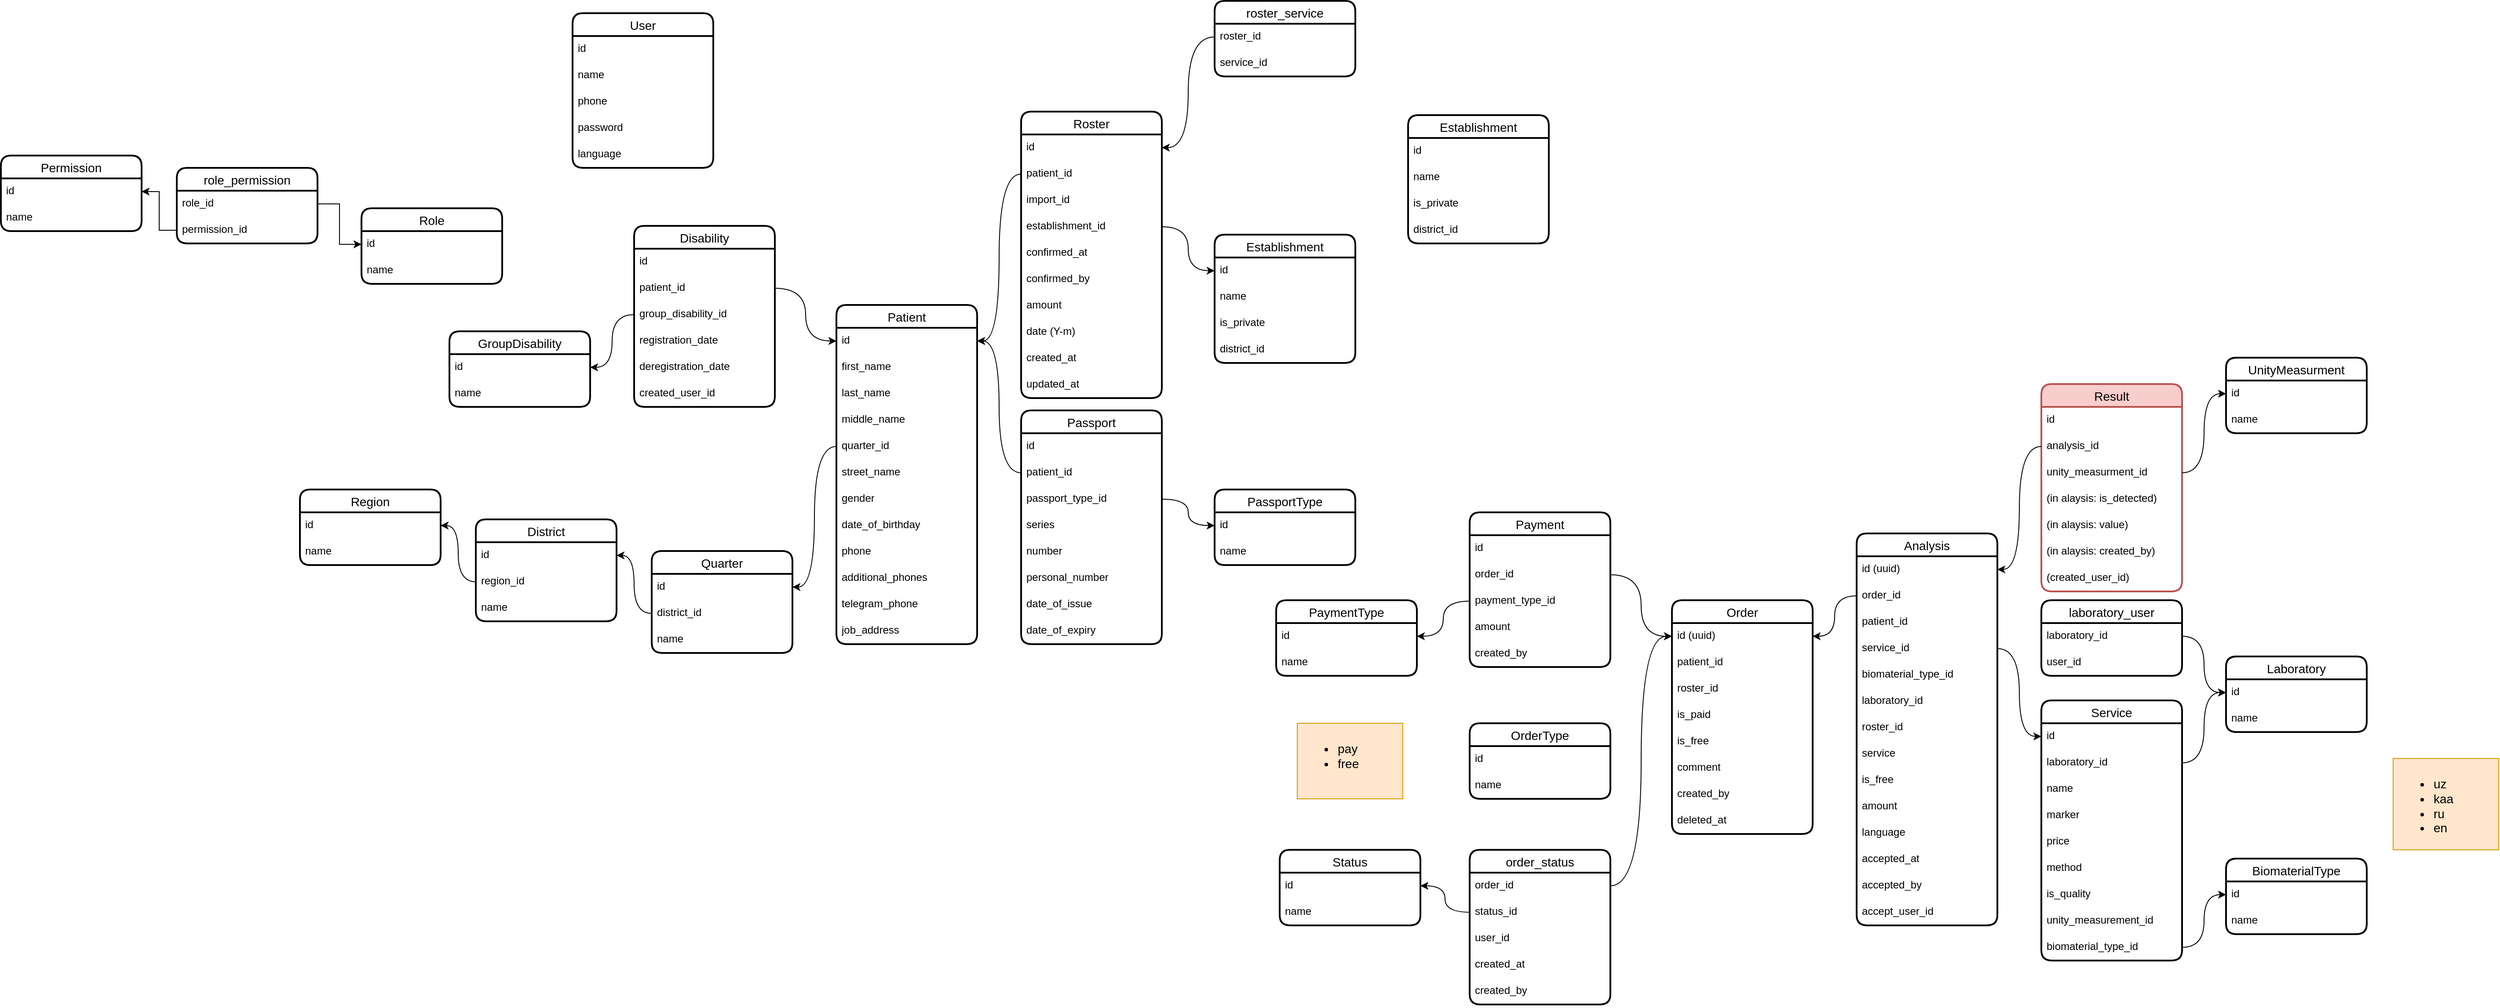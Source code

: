 <mxfile version="24.5.3" type="github" pages="2">
  <diagram name="Страница — 1" id="kbrbgeuWTtMILB-jMMIU">
    <mxGraphModel dx="2473" dy="1591" grid="1" gridSize="10" guides="1" tooltips="1" connect="1" arrows="1" fold="1" page="1" pageScale="1" pageWidth="827" pageHeight="1169" math="0" shadow="0">
      <root>
        <mxCell id="0" />
        <mxCell id="1" parent="0" />
        <mxCell id="Pl3B4qukLg-FO-uoOV0_-1" value="User" style="swimlane;fontStyle=0;childLayout=stackLayout;horizontal=1;startSize=26;horizontalStack=0;resizeParent=1;resizeParentMax=0;resizeLast=0;collapsible=1;marginBottom=0;align=center;fontSize=14;strokeWidth=2;rounded=1;shadow=0;glass=0;swimlaneLine=1;" parent="1" vertex="1">
          <mxGeometry x="-470" y="-72" width="160" height="176" as="geometry" />
        </mxCell>
        <mxCell id="Pl3B4qukLg-FO-uoOV0_-2" value="id" style="text;strokeColor=none;fillColor=none;spacingLeft=4;spacingRight=4;overflow=hidden;rotatable=0;points=[[0,0.5],[1,0.5]];portConstraint=eastwest;fontSize=12;whiteSpace=wrap;html=1;" parent="Pl3B4qukLg-FO-uoOV0_-1" vertex="1">
          <mxGeometry y="26" width="160" height="30" as="geometry" />
        </mxCell>
        <mxCell id="Pl3B4qukLg-FO-uoOV0_-3" value="name" style="text;strokeColor=none;fillColor=none;spacingLeft=4;spacingRight=4;overflow=hidden;rotatable=0;points=[[0,0.5],[1,0.5]];portConstraint=eastwest;fontSize=12;whiteSpace=wrap;html=1;" parent="Pl3B4qukLg-FO-uoOV0_-1" vertex="1">
          <mxGeometry y="56" width="160" height="30" as="geometry" />
        </mxCell>
        <mxCell id="Pl3B4qukLg-FO-uoOV0_-4" value="phone" style="text;strokeColor=none;fillColor=none;spacingLeft=4;spacingRight=4;overflow=hidden;rotatable=0;points=[[0,0.5],[1,0.5]];portConstraint=eastwest;fontSize=12;whiteSpace=wrap;html=1;" parent="Pl3B4qukLg-FO-uoOV0_-1" vertex="1">
          <mxGeometry y="86" width="160" height="30" as="geometry" />
        </mxCell>
        <mxCell id="Pl3B4qukLg-FO-uoOV0_-5" value="password" style="text;strokeColor=none;fillColor=none;spacingLeft=4;spacingRight=4;overflow=hidden;rotatable=0;points=[[0,0.5],[1,0.5]];portConstraint=eastwest;fontSize=12;whiteSpace=wrap;html=1;" parent="Pl3B4qukLg-FO-uoOV0_-1" vertex="1">
          <mxGeometry y="116" width="160" height="30" as="geometry" />
        </mxCell>
        <mxCell id="4xGjMOQR9JIv-2752xU0-25" value="language" style="text;strokeColor=none;fillColor=none;spacingLeft=4;spacingRight=4;overflow=hidden;rotatable=0;points=[[0,0.5],[1,0.5]];portConstraint=eastwest;fontSize=12;whiteSpace=wrap;html=1;" parent="Pl3B4qukLg-FO-uoOV0_-1" vertex="1">
          <mxGeometry y="146" width="160" height="30" as="geometry" />
        </mxCell>
        <mxCell id="Pl3B4qukLg-FO-uoOV0_-6" value="Patient" style="swimlane;fontStyle=0;childLayout=stackLayout;horizontal=1;startSize=26;horizontalStack=0;resizeParent=1;resizeParentMax=0;resizeLast=0;collapsible=1;marginBottom=0;align=center;fontSize=14;strokeWidth=2;rounded=1;shadow=0;glass=0;swimlaneLine=1;" parent="1" vertex="1">
          <mxGeometry x="-170" y="260" width="160" height="386" as="geometry" />
        </mxCell>
        <mxCell id="Pl3B4qukLg-FO-uoOV0_-7" value="id" style="text;strokeColor=none;fillColor=none;spacingLeft=4;spacingRight=4;overflow=hidden;rotatable=0;points=[[0,0.5],[1,0.5]];portConstraint=eastwest;fontSize=12;whiteSpace=wrap;html=1;" parent="Pl3B4qukLg-FO-uoOV0_-6" vertex="1">
          <mxGeometry y="26" width="160" height="30" as="geometry" />
        </mxCell>
        <mxCell id="Pl3B4qukLg-FO-uoOV0_-8" value="first_name" style="text;strokeColor=none;fillColor=none;spacingLeft=4;spacingRight=4;overflow=hidden;rotatable=0;points=[[0,0.5],[1,0.5]];portConstraint=eastwest;fontSize=12;whiteSpace=wrap;html=1;" parent="Pl3B4qukLg-FO-uoOV0_-6" vertex="1">
          <mxGeometry y="56" width="160" height="30" as="geometry" />
        </mxCell>
        <mxCell id="Pl3B4qukLg-FO-uoOV0_-9" value="last_name" style="text;strokeColor=none;fillColor=none;spacingLeft=4;spacingRight=4;overflow=hidden;rotatable=0;points=[[0,0.5],[1,0.5]];portConstraint=eastwest;fontSize=12;whiteSpace=wrap;html=1;" parent="Pl3B4qukLg-FO-uoOV0_-6" vertex="1">
          <mxGeometry y="86" width="160" height="30" as="geometry" />
        </mxCell>
        <mxCell id="Pl3B4qukLg-FO-uoOV0_-10" value="middle_name" style="text;strokeColor=none;fillColor=none;spacingLeft=4;spacingRight=4;overflow=hidden;rotatable=0;points=[[0,0.5],[1,0.5]];portConstraint=eastwest;fontSize=12;whiteSpace=wrap;html=1;" parent="Pl3B4qukLg-FO-uoOV0_-6" vertex="1">
          <mxGeometry y="116" width="160" height="30" as="geometry" />
        </mxCell>
        <mxCell id="Pl3B4qukLg-FO-uoOV0_-11" value="quarter_id" style="text;strokeColor=none;fillColor=none;spacingLeft=4;spacingRight=4;overflow=hidden;rotatable=0;points=[[0,0.5],[1,0.5]];portConstraint=eastwest;fontSize=12;whiteSpace=wrap;html=1;" parent="Pl3B4qukLg-FO-uoOV0_-6" vertex="1">
          <mxGeometry y="146" width="160" height="30" as="geometry" />
        </mxCell>
        <mxCell id="Pl3B4qukLg-FO-uoOV0_-12" value="street_name" style="text;strokeColor=none;fillColor=none;spacingLeft=4;spacingRight=4;overflow=hidden;rotatable=0;points=[[0,0.5],[1,0.5]];portConstraint=eastwest;fontSize=12;whiteSpace=wrap;html=1;" parent="Pl3B4qukLg-FO-uoOV0_-6" vertex="1">
          <mxGeometry y="176" width="160" height="30" as="geometry" />
        </mxCell>
        <mxCell id="Pl3B4qukLg-FO-uoOV0_-16" value="gender" style="text;strokeColor=none;fillColor=none;spacingLeft=4;spacingRight=4;overflow=hidden;rotatable=0;points=[[0,0.5],[1,0.5]];portConstraint=eastwest;fontSize=12;whiteSpace=wrap;html=1;" parent="Pl3B4qukLg-FO-uoOV0_-6" vertex="1">
          <mxGeometry y="206" width="160" height="30" as="geometry" />
        </mxCell>
        <mxCell id="Pl3B4qukLg-FO-uoOV0_-17" value="date_of_birthday" style="text;strokeColor=none;fillColor=none;spacingLeft=4;spacingRight=4;overflow=hidden;rotatable=0;points=[[0,0.5],[1,0.5]];portConstraint=eastwest;fontSize=12;whiteSpace=wrap;html=1;" parent="Pl3B4qukLg-FO-uoOV0_-6" vertex="1">
          <mxGeometry y="236" width="160" height="30" as="geometry" />
        </mxCell>
        <mxCell id="Pl3B4qukLg-FO-uoOV0_-18" value="phone" style="text;strokeColor=none;fillColor=none;spacingLeft=4;spacingRight=4;overflow=hidden;rotatable=0;points=[[0,0.5],[1,0.5]];portConstraint=eastwest;fontSize=12;whiteSpace=wrap;html=1;" parent="Pl3B4qukLg-FO-uoOV0_-6" vertex="1">
          <mxGeometry y="266" width="160" height="30" as="geometry" />
        </mxCell>
        <mxCell id="6EVOcx9aqa_8HK5ETDXg-1" value="additional_phones" style="text;strokeColor=none;fillColor=none;spacingLeft=4;spacingRight=4;overflow=hidden;rotatable=0;points=[[0,0.5],[1,0.5]];portConstraint=eastwest;fontSize=12;whiteSpace=wrap;html=1;" parent="Pl3B4qukLg-FO-uoOV0_-6" vertex="1">
          <mxGeometry y="296" width="160" height="30" as="geometry" />
        </mxCell>
        <mxCell id="E1WwS5AZtl0D5s2kOjeC-1" value="telegram_phone" style="text;strokeColor=none;fillColor=none;spacingLeft=4;spacingRight=4;overflow=hidden;rotatable=0;points=[[0,0.5],[1,0.5]];portConstraint=eastwest;fontSize=12;whiteSpace=wrap;html=1;" parent="Pl3B4qukLg-FO-uoOV0_-6" vertex="1">
          <mxGeometry y="326" width="160" height="30" as="geometry" />
        </mxCell>
        <mxCell id="Pl3B4qukLg-FO-uoOV0_-19" value="job_address" style="text;strokeColor=none;fillColor=none;spacingLeft=4;spacingRight=4;overflow=hidden;rotatable=0;points=[[0,0.5],[1,0.5]];portConstraint=eastwest;fontSize=12;whiteSpace=wrap;html=1;" parent="Pl3B4qukLg-FO-uoOV0_-6" vertex="1">
          <mxGeometry y="356" width="160" height="30" as="geometry" />
        </mxCell>
        <mxCell id="Pl3B4qukLg-FO-uoOV0_-20" value="Roster" style="swimlane;fontStyle=0;childLayout=stackLayout;horizontal=1;startSize=26;horizontalStack=0;resizeParent=1;resizeParentMax=0;resizeLast=0;collapsible=1;marginBottom=0;align=center;fontSize=14;strokeWidth=2;rounded=1;shadow=0;glass=0;swimlaneLine=1;" parent="1" vertex="1">
          <mxGeometry x="40" y="40" width="160" height="326" as="geometry" />
        </mxCell>
        <mxCell id="Pl3B4qukLg-FO-uoOV0_-21" value="id" style="text;strokeColor=none;fillColor=none;spacingLeft=4;spacingRight=4;overflow=hidden;rotatable=0;points=[[0,0.5],[1,0.5]];portConstraint=eastwest;fontSize=12;whiteSpace=wrap;html=1;" parent="Pl3B4qukLg-FO-uoOV0_-20" vertex="1">
          <mxGeometry y="26" width="160" height="30" as="geometry" />
        </mxCell>
        <mxCell id="Pl3B4qukLg-FO-uoOV0_-22" value="patient_id" style="text;strokeColor=none;fillColor=none;spacingLeft=4;spacingRight=4;overflow=hidden;rotatable=0;points=[[0,0.5],[1,0.5]];portConstraint=eastwest;fontSize=12;whiteSpace=wrap;html=1;" parent="Pl3B4qukLg-FO-uoOV0_-20" vertex="1">
          <mxGeometry y="56" width="160" height="30" as="geometry" />
        </mxCell>
        <mxCell id="R6h8KWY-LzyJsA1P9mg2-7" value="import_id" style="text;strokeColor=none;fillColor=none;spacingLeft=4;spacingRight=4;overflow=hidden;rotatable=0;points=[[0,0.5],[1,0.5]];portConstraint=eastwest;fontSize=12;whiteSpace=wrap;html=1;" vertex="1" parent="Pl3B4qukLg-FO-uoOV0_-20">
          <mxGeometry y="86" width="160" height="30" as="geometry" />
        </mxCell>
        <mxCell id="nXG4mwOZ9KmWXIDs8RRs-8" value="establishment_id" style="text;strokeColor=none;fillColor=none;spacingLeft=4;spacingRight=4;overflow=hidden;rotatable=0;points=[[0,0.5],[1,0.5]];portConstraint=eastwest;fontSize=12;whiteSpace=wrap;html=1;" parent="Pl3B4qukLg-FO-uoOV0_-20" vertex="1">
          <mxGeometry y="116" width="160" height="30" as="geometry" />
        </mxCell>
        <mxCell id="Pl3B4qukLg-FO-uoOV0_-24" value="confirmed_at" style="text;strokeColor=none;fillColor=none;spacingLeft=4;spacingRight=4;overflow=hidden;rotatable=0;points=[[0,0.5],[1,0.5]];portConstraint=eastwest;fontSize=12;whiteSpace=wrap;html=1;" parent="Pl3B4qukLg-FO-uoOV0_-20" vertex="1">
          <mxGeometry y="146" width="160" height="30" as="geometry" />
        </mxCell>
        <mxCell id="Pl3B4qukLg-FO-uoOV0_-25" value="confirmed_by" style="text;strokeColor=none;fillColor=none;spacingLeft=4;spacingRight=4;overflow=hidden;rotatable=0;points=[[0,0.5],[1,0.5]];portConstraint=eastwest;fontSize=12;whiteSpace=wrap;html=1;" parent="Pl3B4qukLg-FO-uoOV0_-20" vertex="1">
          <mxGeometry y="176" width="160" height="30" as="geometry" />
        </mxCell>
        <mxCell id="KUZuztiitiFdgd1LPyDn-1" value="amount" style="text;strokeColor=none;fillColor=none;spacingLeft=4;spacingRight=4;overflow=hidden;rotatable=0;points=[[0,0.5],[1,0.5]];portConstraint=eastwest;fontSize=12;whiteSpace=wrap;html=1;" parent="Pl3B4qukLg-FO-uoOV0_-20" vertex="1">
          <mxGeometry y="206" width="160" height="30" as="geometry" />
        </mxCell>
        <mxCell id="IcHGmPcX_pvXuCxLPPvT-5" value="date (Y-m)" style="text;strokeColor=none;fillColor=none;spacingLeft=4;spacingRight=4;overflow=hidden;rotatable=0;points=[[0,0.5],[1,0.5]];portConstraint=eastwest;fontSize=12;whiteSpace=wrap;html=1;" parent="Pl3B4qukLg-FO-uoOV0_-20" vertex="1">
          <mxGeometry y="236" width="160" height="30" as="geometry" />
        </mxCell>
        <mxCell id="oqbdOO2r7EIwhUqe9kYd-2" value="created_at" style="text;strokeColor=none;fillColor=none;spacingLeft=4;spacingRight=4;overflow=hidden;rotatable=0;points=[[0,0.5],[1,0.5]];portConstraint=eastwest;fontSize=12;whiteSpace=wrap;html=1;" parent="Pl3B4qukLg-FO-uoOV0_-20" vertex="1">
          <mxGeometry y="266" width="160" height="30" as="geometry" />
        </mxCell>
        <mxCell id="oqbdOO2r7EIwhUqe9kYd-3" value="updated_at" style="text;strokeColor=none;fillColor=none;spacingLeft=4;spacingRight=4;overflow=hidden;rotatable=0;points=[[0,0.5],[1,0.5]];portConstraint=eastwest;fontSize=12;whiteSpace=wrap;html=1;" parent="Pl3B4qukLg-FO-uoOV0_-20" vertex="1">
          <mxGeometry y="296" width="160" height="30" as="geometry" />
        </mxCell>
        <mxCell id="Pl3B4qukLg-FO-uoOV0_-27" style="edgeStyle=orthogonalEdgeStyle;rounded=0;orthogonalLoop=1;jettySize=auto;html=1;entryX=1;entryY=0.5;entryDx=0;entryDy=0;curved=1;" parent="1" source="Pl3B4qukLg-FO-uoOV0_-22" target="Pl3B4qukLg-FO-uoOV0_-7" edge="1">
          <mxGeometry relative="1" as="geometry" />
        </mxCell>
        <mxCell id="Pl3B4qukLg-FO-uoOV0_-32" value="Order" style="swimlane;fontStyle=0;childLayout=stackLayout;horizontal=1;startSize=26;horizontalStack=0;resizeParent=1;resizeParentMax=0;resizeLast=0;collapsible=1;marginBottom=0;align=center;fontSize=14;strokeWidth=2;rounded=1;shadow=0;glass=0;swimlaneLine=1;" parent="1" vertex="1">
          <mxGeometry x="780" y="596" width="160" height="266" as="geometry" />
        </mxCell>
        <mxCell id="Pl3B4qukLg-FO-uoOV0_-33" value="id (uuid)" style="text;strokeColor=none;fillColor=none;spacingLeft=4;spacingRight=4;overflow=hidden;rotatable=0;points=[[0,0.5],[1,0.5]];portConstraint=eastwest;fontSize=12;whiteSpace=wrap;html=1;" parent="Pl3B4qukLg-FO-uoOV0_-32" vertex="1">
          <mxGeometry y="26" width="160" height="30" as="geometry" />
        </mxCell>
        <mxCell id="Pl3B4qukLg-FO-uoOV0_-37" value="patient_id" style="text;strokeColor=none;fillColor=none;spacingLeft=4;spacingRight=4;overflow=hidden;rotatable=0;points=[[0,0.5],[1,0.5]];portConstraint=eastwest;fontSize=12;whiteSpace=wrap;html=1;" parent="Pl3B4qukLg-FO-uoOV0_-32" vertex="1">
          <mxGeometry y="56" width="160" height="30" as="geometry" />
        </mxCell>
        <mxCell id="oqbdOO2r7EIwhUqe9kYd-4" value="roster_id" style="text;strokeColor=none;fillColor=none;spacingLeft=4;spacingRight=4;overflow=hidden;rotatable=0;points=[[0,0.5],[1,0.5]];portConstraint=eastwest;fontSize=12;whiteSpace=wrap;html=1;" parent="Pl3B4qukLg-FO-uoOV0_-32" vertex="1">
          <mxGeometry y="86" width="160" height="30" as="geometry" />
        </mxCell>
        <mxCell id="hgqN0di27Y3RbSpGFTME-1" value="is_paid" style="text;strokeColor=none;fillColor=none;spacingLeft=4;spacingRight=4;overflow=hidden;rotatable=0;points=[[0,0.5],[1,0.5]];portConstraint=eastwest;fontSize=12;whiteSpace=wrap;html=1;" parent="Pl3B4qukLg-FO-uoOV0_-32" vertex="1">
          <mxGeometry y="116" width="160" height="30" as="geometry" />
        </mxCell>
        <mxCell id="4xGjMOQR9JIv-2752xU0-23" value="is_free" style="text;strokeColor=none;fillColor=none;spacingLeft=4;spacingRight=4;overflow=hidden;rotatable=0;points=[[0,0.5],[1,0.5]];portConstraint=eastwest;fontSize=12;whiteSpace=wrap;html=1;" parent="Pl3B4qukLg-FO-uoOV0_-32" vertex="1">
          <mxGeometry y="146" width="160" height="30" as="geometry" />
        </mxCell>
        <mxCell id="Pl3B4qukLg-FO-uoOV0_-38" value="comment" style="text;strokeColor=none;fillColor=none;spacingLeft=4;spacingRight=4;overflow=hidden;rotatable=0;points=[[0,0.5],[1,0.5]];portConstraint=eastwest;fontSize=12;whiteSpace=wrap;html=1;" parent="Pl3B4qukLg-FO-uoOV0_-32" vertex="1">
          <mxGeometry y="176" width="160" height="30" as="geometry" />
        </mxCell>
        <mxCell id="Pl3B4qukLg-FO-uoOV0_-44" value="created_by" style="text;strokeColor=none;fillColor=none;spacingLeft=4;spacingRight=4;overflow=hidden;rotatable=0;points=[[0,0.5],[1,0.5]];portConstraint=eastwest;fontSize=12;whiteSpace=wrap;html=1;" parent="Pl3B4qukLg-FO-uoOV0_-32" vertex="1">
          <mxGeometry y="206" width="160" height="30" as="geometry" />
        </mxCell>
        <mxCell id="hgqN0di27Y3RbSpGFTME-2" value="deleted_at" style="text;strokeColor=none;fillColor=none;spacingLeft=4;spacingRight=4;overflow=hidden;rotatable=0;points=[[0,0.5],[1,0.5]];portConstraint=eastwest;fontSize=12;whiteSpace=wrap;html=1;" parent="Pl3B4qukLg-FO-uoOV0_-32" vertex="1">
          <mxGeometry y="236" width="160" height="30" as="geometry" />
        </mxCell>
        <mxCell id="Pl3B4qukLg-FO-uoOV0_-49" value="Analysis" style="swimlane;fontStyle=0;childLayout=stackLayout;horizontal=1;startSize=26;horizontalStack=0;resizeParent=1;resizeParentMax=0;resizeLast=0;collapsible=1;marginBottom=0;align=center;fontSize=14;strokeWidth=2;rounded=1;shadow=0;glass=0;swimlaneLine=1;" parent="1" vertex="1">
          <mxGeometry x="990" y="520" width="160" height="446" as="geometry" />
        </mxCell>
        <mxCell id="Pl3B4qukLg-FO-uoOV0_-50" value="id (uuid)" style="text;strokeColor=none;fillColor=none;spacingLeft=4;spacingRight=4;overflow=hidden;rotatable=0;points=[[0,0.5],[1,0.5]];portConstraint=eastwest;fontSize=12;whiteSpace=wrap;html=1;" parent="Pl3B4qukLg-FO-uoOV0_-49" vertex="1">
          <mxGeometry y="26" width="160" height="30" as="geometry" />
        </mxCell>
        <mxCell id="Pl3B4qukLg-FO-uoOV0_-51" value="order_id" style="text;strokeColor=none;fillColor=none;spacingLeft=4;spacingRight=4;overflow=hidden;rotatable=0;points=[[0,0.5],[1,0.5]];portConstraint=eastwest;fontSize=12;whiteSpace=wrap;html=1;" parent="Pl3B4qukLg-FO-uoOV0_-49" vertex="1">
          <mxGeometry y="56" width="160" height="30" as="geometry" />
        </mxCell>
        <mxCell id="nZRmcrP2ZCsF_ghCxGwH-1" value="patient_id" style="text;strokeColor=none;fillColor=none;spacingLeft=4;spacingRight=4;overflow=hidden;rotatable=0;points=[[0,0.5],[1,0.5]];portConstraint=eastwest;fontSize=12;whiteSpace=wrap;html=1;" parent="Pl3B4qukLg-FO-uoOV0_-49" vertex="1">
          <mxGeometry y="86" width="160" height="30" as="geometry" />
        </mxCell>
        <mxCell id="Pl3B4qukLg-FO-uoOV0_-52" value="service_id" style="text;strokeColor=none;fillColor=none;spacingLeft=4;spacingRight=4;overflow=hidden;rotatable=0;points=[[0,0.5],[1,0.5]];portConstraint=eastwest;fontSize=12;whiteSpace=wrap;html=1;" parent="Pl3B4qukLg-FO-uoOV0_-49" vertex="1">
          <mxGeometry y="116" width="160" height="30" as="geometry" />
        </mxCell>
        <mxCell id="tNISCAp7ggrgJkhtU6yK-6" value="biomaterial_type_id" style="text;strokeColor=none;fillColor=none;spacingLeft=4;spacingRight=4;overflow=hidden;rotatable=0;points=[[0,0.5],[1,0.5]];portConstraint=eastwest;fontSize=12;whiteSpace=wrap;html=1;" parent="Pl3B4qukLg-FO-uoOV0_-49" vertex="1">
          <mxGeometry y="146" width="160" height="30" as="geometry" />
        </mxCell>
        <mxCell id="4xGjMOQR9JIv-2752xU0-17" value="laboratory_id" style="text;strokeColor=none;fillColor=none;spacingLeft=4;spacingRight=4;overflow=hidden;rotatable=0;points=[[0,0.5],[1,0.5]];portConstraint=eastwest;fontSize=12;whiteSpace=wrap;html=1;" parent="Pl3B4qukLg-FO-uoOV0_-49" vertex="1">
          <mxGeometry y="176" width="160" height="30" as="geometry" />
        </mxCell>
        <mxCell id="oqbdOO2r7EIwhUqe9kYd-1" value="roster_id" style="text;strokeColor=none;fillColor=none;spacingLeft=4;spacingRight=4;overflow=hidden;rotatable=0;points=[[0,0.5],[1,0.5]];portConstraint=eastwest;fontSize=12;whiteSpace=wrap;html=1;" parent="Pl3B4qukLg-FO-uoOV0_-49" vertex="1">
          <mxGeometry y="206" width="160" height="30" as="geometry" />
        </mxCell>
        <mxCell id="pS-HeLhJeL4m1CI1FLw5-16" value="service" style="text;strokeColor=none;fillColor=none;spacingLeft=4;spacingRight=4;overflow=hidden;rotatable=0;points=[[0,0.5],[1,0.5]];portConstraint=eastwest;fontSize=12;whiteSpace=wrap;html=1;" parent="Pl3B4qukLg-FO-uoOV0_-49" vertex="1">
          <mxGeometry y="236" width="160" height="30" as="geometry" />
        </mxCell>
        <mxCell id="pS-HeLhJeL4m1CI1FLw5-12" value="is_free" style="text;strokeColor=none;fillColor=none;spacingLeft=4;spacingRight=4;overflow=hidden;rotatable=0;points=[[0,0.5],[1,0.5]];portConstraint=eastwest;fontSize=12;whiteSpace=wrap;html=1;" parent="Pl3B4qukLg-FO-uoOV0_-49" vertex="1">
          <mxGeometry y="266" width="160" height="30" as="geometry" />
        </mxCell>
        <mxCell id="qDD7FwYoLn1nM2n9oXLO-1" value="amount" style="text;strokeColor=none;fillColor=none;spacingLeft=4;spacingRight=4;overflow=hidden;rotatable=0;points=[[0,0.5],[1,0.5]];portConstraint=eastwest;fontSize=12;whiteSpace=wrap;html=1;" parent="Pl3B4qukLg-FO-uoOV0_-49" vertex="1">
          <mxGeometry y="296" width="160" height="30" as="geometry" />
        </mxCell>
        <mxCell id="qDD7FwYoLn1nM2n9oXLO-2" value="language" style="text;strokeColor=none;fillColor=none;spacingLeft=4;spacingRight=4;overflow=hidden;rotatable=0;points=[[0,0.5],[1,0.5]];portConstraint=eastwest;fontSize=12;whiteSpace=wrap;html=1;" parent="Pl3B4qukLg-FO-uoOV0_-49" vertex="1">
          <mxGeometry y="326" width="160" height="30" as="geometry" />
        </mxCell>
        <mxCell id="4xGjMOQR9JIv-2752xU0-18" value="accepted_at" style="text;strokeColor=none;fillColor=none;spacingLeft=4;spacingRight=4;overflow=hidden;rotatable=0;points=[[0,0.5],[1,0.5]];portConstraint=eastwest;fontSize=12;whiteSpace=wrap;html=1;" parent="Pl3B4qukLg-FO-uoOV0_-49" vertex="1">
          <mxGeometry y="356" width="160" height="30" as="geometry" />
        </mxCell>
        <mxCell id="4xGjMOQR9JIv-2752xU0-19" value="accepted_by" style="text;strokeColor=none;fillColor=none;spacingLeft=4;spacingRight=4;overflow=hidden;rotatable=0;points=[[0,0.5],[1,0.5]];portConstraint=eastwest;fontSize=12;whiteSpace=wrap;html=1;" parent="Pl3B4qukLg-FO-uoOV0_-49" vertex="1">
          <mxGeometry y="386" width="160" height="30" as="geometry" />
        </mxCell>
        <mxCell id="4xGjMOQR9JIv-2752xU0-22" value="accept_user_id" style="text;strokeColor=none;fillColor=none;spacingLeft=4;spacingRight=4;overflow=hidden;rotatable=0;points=[[0,0.5],[1,0.5]];portConstraint=eastwest;fontSize=12;whiteSpace=wrap;html=1;" parent="Pl3B4qukLg-FO-uoOV0_-49" vertex="1">
          <mxGeometry y="416" width="160" height="30" as="geometry" />
        </mxCell>
        <mxCell id="Pl3B4qukLg-FO-uoOV0_-56" style="edgeStyle=orthogonalEdgeStyle;rounded=0;orthogonalLoop=1;jettySize=auto;html=1;entryX=1;entryY=0.5;entryDx=0;entryDy=0;curved=1;" parent="1" source="Pl3B4qukLg-FO-uoOV0_-51" target="Pl3B4qukLg-FO-uoOV0_-33" edge="1">
          <mxGeometry relative="1" as="geometry" />
        </mxCell>
        <mxCell id="Pl3B4qukLg-FO-uoOV0_-57" value="Region" style="swimlane;fontStyle=0;childLayout=stackLayout;horizontal=1;startSize=26;horizontalStack=0;resizeParent=1;resizeParentMax=0;resizeLast=0;collapsible=1;marginBottom=0;align=center;fontSize=14;strokeWidth=2;rounded=1;shadow=0;glass=0;swimlaneLine=1;" parent="1" vertex="1">
          <mxGeometry x="-780" y="470" width="160" height="86" as="geometry" />
        </mxCell>
        <mxCell id="Pl3B4qukLg-FO-uoOV0_-58" value="id" style="text;strokeColor=none;fillColor=none;spacingLeft=4;spacingRight=4;overflow=hidden;rotatable=0;points=[[0,0.5],[1,0.5]];portConstraint=eastwest;fontSize=12;whiteSpace=wrap;html=1;" parent="Pl3B4qukLg-FO-uoOV0_-57" vertex="1">
          <mxGeometry y="26" width="160" height="30" as="geometry" />
        </mxCell>
        <mxCell id="Pl3B4qukLg-FO-uoOV0_-59" value="name" style="text;strokeColor=none;fillColor=none;spacingLeft=4;spacingRight=4;overflow=hidden;rotatable=0;points=[[0,0.5],[1,0.5]];portConstraint=eastwest;fontSize=12;whiteSpace=wrap;html=1;" parent="Pl3B4qukLg-FO-uoOV0_-57" vertex="1">
          <mxGeometry y="56" width="160" height="30" as="geometry" />
        </mxCell>
        <mxCell id="Pl3B4qukLg-FO-uoOV0_-60" value="District" style="swimlane;fontStyle=0;childLayout=stackLayout;horizontal=1;startSize=26;horizontalStack=0;resizeParent=1;resizeParentMax=0;resizeLast=0;collapsible=1;marginBottom=0;align=center;fontSize=14;strokeWidth=2;rounded=1;shadow=0;glass=0;swimlaneLine=1;" parent="1" vertex="1">
          <mxGeometry x="-580" y="504" width="160" height="116" as="geometry" />
        </mxCell>
        <mxCell id="Pl3B4qukLg-FO-uoOV0_-61" value="id" style="text;strokeColor=none;fillColor=none;spacingLeft=4;spacingRight=4;overflow=hidden;rotatable=0;points=[[0,0.5],[1,0.5]];portConstraint=eastwest;fontSize=12;whiteSpace=wrap;html=1;" parent="Pl3B4qukLg-FO-uoOV0_-60" vertex="1">
          <mxGeometry y="26" width="160" height="30" as="geometry" />
        </mxCell>
        <mxCell id="Pl3B4qukLg-FO-uoOV0_-62" value="region_id" style="text;strokeColor=none;fillColor=none;spacingLeft=4;spacingRight=4;overflow=hidden;rotatable=0;points=[[0,0.5],[1,0.5]];portConstraint=eastwest;fontSize=12;whiteSpace=wrap;html=1;" parent="Pl3B4qukLg-FO-uoOV0_-60" vertex="1">
          <mxGeometry y="56" width="160" height="30" as="geometry" />
        </mxCell>
        <mxCell id="Pl3B4qukLg-FO-uoOV0_-63" value="name" style="text;strokeColor=none;fillColor=none;spacingLeft=4;spacingRight=4;overflow=hidden;rotatable=0;points=[[0,0.5],[1,0.5]];portConstraint=eastwest;fontSize=12;whiteSpace=wrap;html=1;" parent="Pl3B4qukLg-FO-uoOV0_-60" vertex="1">
          <mxGeometry y="86" width="160" height="30" as="geometry" />
        </mxCell>
        <mxCell id="Pl3B4qukLg-FO-uoOV0_-64" style="edgeStyle=orthogonalEdgeStyle;rounded=0;orthogonalLoop=1;jettySize=auto;html=1;entryX=1;entryY=0.5;entryDx=0;entryDy=0;curved=1;" parent="1" source="Pl3B4qukLg-FO-uoOV0_-62" target="Pl3B4qukLg-FO-uoOV0_-58" edge="1">
          <mxGeometry relative="1" as="geometry" />
        </mxCell>
        <mxCell id="Pl3B4qukLg-FO-uoOV0_-65" value="Quarter" style="swimlane;fontStyle=0;childLayout=stackLayout;horizontal=1;startSize=26;horizontalStack=0;resizeParent=1;resizeParentMax=0;resizeLast=0;collapsible=1;marginBottom=0;align=center;fontSize=14;strokeWidth=2;rounded=1;shadow=0;glass=0;swimlaneLine=1;" parent="1" vertex="1">
          <mxGeometry x="-380" y="540" width="160" height="116" as="geometry" />
        </mxCell>
        <mxCell id="Pl3B4qukLg-FO-uoOV0_-66" value="id" style="text;strokeColor=none;fillColor=none;spacingLeft=4;spacingRight=4;overflow=hidden;rotatable=0;points=[[0,0.5],[1,0.5]];portConstraint=eastwest;fontSize=12;whiteSpace=wrap;html=1;" parent="Pl3B4qukLg-FO-uoOV0_-65" vertex="1">
          <mxGeometry y="26" width="160" height="30" as="geometry" />
        </mxCell>
        <mxCell id="Pl3B4qukLg-FO-uoOV0_-67" value="district_id" style="text;strokeColor=none;fillColor=none;spacingLeft=4;spacingRight=4;overflow=hidden;rotatable=0;points=[[0,0.5],[1,0.5]];portConstraint=eastwest;fontSize=12;whiteSpace=wrap;html=1;" parent="Pl3B4qukLg-FO-uoOV0_-65" vertex="1">
          <mxGeometry y="56" width="160" height="30" as="geometry" />
        </mxCell>
        <mxCell id="Pl3B4qukLg-FO-uoOV0_-68" value="name" style="text;strokeColor=none;fillColor=none;spacingLeft=4;spacingRight=4;overflow=hidden;rotatable=0;points=[[0,0.5],[1,0.5]];portConstraint=eastwest;fontSize=12;whiteSpace=wrap;html=1;" parent="Pl3B4qukLg-FO-uoOV0_-65" vertex="1">
          <mxGeometry y="86" width="160" height="30" as="geometry" />
        </mxCell>
        <mxCell id="Pl3B4qukLg-FO-uoOV0_-69" style="edgeStyle=orthogonalEdgeStyle;rounded=0;orthogonalLoop=1;jettySize=auto;html=1;entryX=1;entryY=0.5;entryDx=0;entryDy=0;curved=1;" parent="1" source="Pl3B4qukLg-FO-uoOV0_-67" target="Pl3B4qukLg-FO-uoOV0_-61" edge="1">
          <mxGeometry relative="1" as="geometry" />
        </mxCell>
        <mxCell id="Pl3B4qukLg-FO-uoOV0_-70" style="edgeStyle=orthogonalEdgeStyle;rounded=0;orthogonalLoop=1;jettySize=auto;html=1;entryX=1;entryY=0.5;entryDx=0;entryDy=0;curved=1;" parent="1" source="Pl3B4qukLg-FO-uoOV0_-11" target="Pl3B4qukLg-FO-uoOV0_-66" edge="1">
          <mxGeometry relative="1" as="geometry" />
        </mxCell>
        <mxCell id="Pl3B4qukLg-FO-uoOV0_-86" value="UnityMeasurment" style="swimlane;fontStyle=0;childLayout=stackLayout;horizontal=1;startSize=26;horizontalStack=0;resizeParent=1;resizeParentMax=0;resizeLast=0;collapsible=1;marginBottom=0;align=center;fontSize=14;strokeWidth=2;rounded=1;shadow=0;glass=0;swimlaneLine=1;" parent="1" vertex="1">
          <mxGeometry x="1410" y="320" width="160" height="86" as="geometry" />
        </mxCell>
        <mxCell id="Pl3B4qukLg-FO-uoOV0_-87" value="id" style="text;strokeColor=none;fillColor=none;spacingLeft=4;spacingRight=4;overflow=hidden;rotatable=0;points=[[0,0.5],[1,0.5]];portConstraint=eastwest;fontSize=12;whiteSpace=wrap;html=1;" parent="Pl3B4qukLg-FO-uoOV0_-86" vertex="1">
          <mxGeometry y="26" width="160" height="30" as="geometry" />
        </mxCell>
        <mxCell id="Pl3B4qukLg-FO-uoOV0_-88" value="name" style="text;strokeColor=none;fillColor=none;spacingLeft=4;spacingRight=4;overflow=hidden;rotatable=0;points=[[0,0.5],[1,0.5]];portConstraint=eastwest;fontSize=12;whiteSpace=wrap;html=1;" parent="Pl3B4qukLg-FO-uoOV0_-86" vertex="1">
          <mxGeometry y="56" width="160" height="30" as="geometry" />
        </mxCell>
        <mxCell id="Pl3B4qukLg-FO-uoOV0_-92" value="Payment" style="swimlane;fontStyle=0;childLayout=stackLayout;horizontal=1;startSize=26;horizontalStack=0;resizeParent=1;resizeParentMax=0;resizeLast=0;collapsible=1;marginBottom=0;align=center;fontSize=14;strokeWidth=2;rounded=1;shadow=0;glass=0;swimlaneLine=1;" parent="1" vertex="1">
          <mxGeometry x="550" y="496" width="160" height="176" as="geometry" />
        </mxCell>
        <mxCell id="Pl3B4qukLg-FO-uoOV0_-93" value="id" style="text;strokeColor=none;fillColor=none;spacingLeft=4;spacingRight=4;overflow=hidden;rotatable=0;points=[[0,0.5],[1,0.5]];portConstraint=eastwest;fontSize=12;whiteSpace=wrap;html=1;" parent="Pl3B4qukLg-FO-uoOV0_-92" vertex="1">
          <mxGeometry y="26" width="160" height="30" as="geometry" />
        </mxCell>
        <mxCell id="Pl3B4qukLg-FO-uoOV0_-110" value="order_id" style="text;strokeColor=none;fillColor=none;spacingLeft=4;spacingRight=4;overflow=hidden;rotatable=0;points=[[0,0.5],[1,0.5]];portConstraint=eastwest;fontSize=12;whiteSpace=wrap;html=1;" parent="Pl3B4qukLg-FO-uoOV0_-92" vertex="1">
          <mxGeometry y="56" width="160" height="30" as="geometry" />
        </mxCell>
        <mxCell id="Pl3B4qukLg-FO-uoOV0_-94" value="payment_type_id" style="text;strokeColor=none;fillColor=none;spacingLeft=4;spacingRight=4;overflow=hidden;rotatable=0;points=[[0,0.5],[1,0.5]];portConstraint=eastwest;fontSize=12;whiteSpace=wrap;html=1;" parent="Pl3B4qukLg-FO-uoOV0_-92" vertex="1">
          <mxGeometry y="86" width="160" height="30" as="geometry" />
        </mxCell>
        <mxCell id="Pl3B4qukLg-FO-uoOV0_-95" value="amount" style="text;strokeColor=none;fillColor=none;spacingLeft=4;spacingRight=4;overflow=hidden;rotatable=0;points=[[0,0.5],[1,0.5]];portConstraint=eastwest;fontSize=12;whiteSpace=wrap;html=1;" parent="Pl3B4qukLg-FO-uoOV0_-92" vertex="1">
          <mxGeometry y="116" width="160" height="30" as="geometry" />
        </mxCell>
        <mxCell id="Pl3B4qukLg-FO-uoOV0_-109" value="created_by" style="text;strokeColor=none;fillColor=none;spacingLeft=4;spacingRight=4;overflow=hidden;rotatable=0;points=[[0,0.5],[1,0.5]];portConstraint=eastwest;fontSize=12;whiteSpace=wrap;html=1;" parent="Pl3B4qukLg-FO-uoOV0_-92" vertex="1">
          <mxGeometry y="146" width="160" height="30" as="geometry" />
        </mxCell>
        <mxCell id="Pl3B4qukLg-FO-uoOV0_-99" value="PaymentType" style="swimlane;fontStyle=0;childLayout=stackLayout;horizontal=1;startSize=26;horizontalStack=0;resizeParent=1;resizeParentMax=0;resizeLast=0;collapsible=1;marginBottom=0;align=center;fontSize=14;strokeWidth=2;rounded=1;shadow=0;glass=0;swimlaneLine=1;" parent="1" vertex="1">
          <mxGeometry x="330" y="596" width="160" height="86" as="geometry" />
        </mxCell>
        <mxCell id="Pl3B4qukLg-FO-uoOV0_-100" value="id" style="text;strokeColor=none;fillColor=none;spacingLeft=4;spacingRight=4;overflow=hidden;rotatable=0;points=[[0,0.5],[1,0.5]];portConstraint=eastwest;fontSize=12;whiteSpace=wrap;html=1;" parent="Pl3B4qukLg-FO-uoOV0_-99" vertex="1">
          <mxGeometry y="26" width="160" height="30" as="geometry" />
        </mxCell>
        <mxCell id="Pl3B4qukLg-FO-uoOV0_-101" value="name" style="text;strokeColor=none;fillColor=none;spacingLeft=4;spacingRight=4;overflow=hidden;rotatable=0;points=[[0,0.5],[1,0.5]];portConstraint=eastwest;fontSize=12;whiteSpace=wrap;html=1;" parent="Pl3B4qukLg-FO-uoOV0_-99" vertex="1">
          <mxGeometry y="56" width="160" height="30" as="geometry" />
        </mxCell>
        <mxCell id="Pl3B4qukLg-FO-uoOV0_-107" style="edgeStyle=orthogonalEdgeStyle;rounded=0;orthogonalLoop=1;jettySize=auto;html=1;entryX=1;entryY=0.5;entryDx=0;entryDy=0;curved=1;" parent="1" source="Pl3B4qukLg-FO-uoOV0_-94" target="Pl3B4qukLg-FO-uoOV0_-100" edge="1">
          <mxGeometry relative="1" as="geometry" />
        </mxCell>
        <mxCell id="Pl3B4qukLg-FO-uoOV0_-111" style="edgeStyle=orthogonalEdgeStyle;rounded=0;orthogonalLoop=1;jettySize=auto;html=1;entryX=0;entryY=0.5;entryDx=0;entryDy=0;curved=1;" parent="1" source="Pl3B4qukLg-FO-uoOV0_-110" target="Pl3B4qukLg-FO-uoOV0_-33" edge="1">
          <mxGeometry relative="1" as="geometry" />
        </mxCell>
        <mxCell id="Pl3B4qukLg-FO-uoOV0_-112" value="Status" style="swimlane;fontStyle=0;childLayout=stackLayout;horizontal=1;startSize=26;horizontalStack=0;resizeParent=1;resizeParentMax=0;resizeLast=0;collapsible=1;marginBottom=0;align=center;fontSize=14;strokeWidth=2;rounded=1;shadow=0;glass=0;swimlaneLine=1;" parent="1" vertex="1">
          <mxGeometry x="334" y="880" width="160" height="86" as="geometry" />
        </mxCell>
        <mxCell id="Pl3B4qukLg-FO-uoOV0_-113" value="id" style="text;strokeColor=none;fillColor=none;spacingLeft=4;spacingRight=4;overflow=hidden;rotatable=0;points=[[0,0.5],[1,0.5]];portConstraint=eastwest;fontSize=12;whiteSpace=wrap;html=1;" parent="Pl3B4qukLg-FO-uoOV0_-112" vertex="1">
          <mxGeometry y="26" width="160" height="30" as="geometry" />
        </mxCell>
        <mxCell id="Pl3B4qukLg-FO-uoOV0_-114" value="name" style="text;strokeColor=none;fillColor=none;spacingLeft=4;spacingRight=4;overflow=hidden;rotatable=0;points=[[0,0.5],[1,0.5]];portConstraint=eastwest;fontSize=12;whiteSpace=wrap;html=1;" parent="Pl3B4qukLg-FO-uoOV0_-112" vertex="1">
          <mxGeometry y="56" width="160" height="30" as="geometry" />
        </mxCell>
        <mxCell id="a6wudeuGVStHfig4oCZO-2" value="OrderType" style="swimlane;fontStyle=0;childLayout=stackLayout;horizontal=1;startSize=26;horizontalStack=0;resizeParent=1;resizeParentMax=0;resizeLast=0;collapsible=1;marginBottom=0;align=center;fontSize=14;strokeWidth=2;rounded=1;shadow=0;glass=0;swimlaneLine=1;" parent="1" vertex="1">
          <mxGeometry x="550" y="736" width="160" height="86" as="geometry" />
        </mxCell>
        <mxCell id="a6wudeuGVStHfig4oCZO-3" value="id" style="text;strokeColor=none;fillColor=none;spacingLeft=4;spacingRight=4;overflow=hidden;rotatable=0;points=[[0,0.5],[1,0.5]];portConstraint=eastwest;fontSize=12;whiteSpace=wrap;html=1;" parent="a6wudeuGVStHfig4oCZO-2" vertex="1">
          <mxGeometry y="26" width="160" height="30" as="geometry" />
        </mxCell>
        <mxCell id="a6wudeuGVStHfig4oCZO-4" value="name" style="text;strokeColor=none;fillColor=none;spacingLeft=4;spacingRight=4;overflow=hidden;rotatable=0;points=[[0,0.5],[1,0.5]];portConstraint=eastwest;fontSize=12;whiteSpace=wrap;html=1;" parent="a6wudeuGVStHfig4oCZO-2" vertex="1">
          <mxGeometry y="56" width="160" height="30" as="geometry" />
        </mxCell>
        <mxCell id="a6wudeuGVStHfig4oCZO-7" value="&lt;ul style=&quot;font-size: 14px;&quot;&gt;&lt;li&gt;pay&lt;/li&gt;&lt;li&gt;free&lt;/li&gt;&lt;/ul&gt;" style="text;strokeColor=#d79b00;fillColor=#ffe6cc;spacingLeft=4;spacingRight=4;overflow=hidden;rotatable=0;points=[[0,0.5],[1,0.5]];portConstraint=eastwest;fontSize=12;whiteSpace=wrap;html=1;" parent="1" vertex="1">
          <mxGeometry x="354" y="736" width="120" height="86" as="geometry" />
        </mxCell>
        <mxCell id="nXG4mwOZ9KmWXIDs8RRs-1" value="Establishment" style="swimlane;fontStyle=0;childLayout=stackLayout;horizontal=1;startSize=26;horizontalStack=0;resizeParent=1;resizeParentMax=0;resizeLast=0;collapsible=1;marginBottom=0;align=center;fontSize=14;strokeWidth=2;rounded=1;shadow=0;glass=0;swimlaneLine=1;" parent="1" vertex="1">
          <mxGeometry x="260" y="180" width="160" height="146" as="geometry" />
        </mxCell>
        <mxCell id="nXG4mwOZ9KmWXIDs8RRs-2" value="id" style="text;strokeColor=none;fillColor=none;spacingLeft=4;spacingRight=4;overflow=hidden;rotatable=0;points=[[0,0.5],[1,0.5]];portConstraint=eastwest;fontSize=12;whiteSpace=wrap;html=1;" parent="nXG4mwOZ9KmWXIDs8RRs-1" vertex="1">
          <mxGeometry y="26" width="160" height="30" as="geometry" />
        </mxCell>
        <mxCell id="nXG4mwOZ9KmWXIDs8RRs-3" value="name" style="text;strokeColor=none;fillColor=none;spacingLeft=4;spacingRight=4;overflow=hidden;rotatable=0;points=[[0,0.5],[1,0.5]];portConstraint=eastwest;fontSize=12;whiteSpace=wrap;html=1;" parent="nXG4mwOZ9KmWXIDs8RRs-1" vertex="1">
          <mxGeometry y="56" width="160" height="30" as="geometry" />
        </mxCell>
        <mxCell id="IcHGmPcX_pvXuCxLPPvT-6" value="is_private" style="text;strokeColor=none;fillColor=none;spacingLeft=4;spacingRight=4;overflow=hidden;rotatable=0;points=[[0,0.5],[1,0.5]];portConstraint=eastwest;fontSize=12;whiteSpace=wrap;html=1;" parent="nXG4mwOZ9KmWXIDs8RRs-1" vertex="1">
          <mxGeometry y="86" width="160" height="30" as="geometry" />
        </mxCell>
        <mxCell id="R6h8KWY-LzyJsA1P9mg2-1" value="district_id" style="text;strokeColor=none;fillColor=none;spacingLeft=4;spacingRight=4;overflow=hidden;rotatable=0;points=[[0,0.5],[1,0.5]];portConstraint=eastwest;fontSize=12;whiteSpace=wrap;html=1;" vertex="1" parent="nXG4mwOZ9KmWXIDs8RRs-1">
          <mxGeometry y="116" width="160" height="30" as="geometry" />
        </mxCell>
        <mxCell id="nXG4mwOZ9KmWXIDs8RRs-9" style="edgeStyle=orthogonalEdgeStyle;rounded=0;orthogonalLoop=1;jettySize=auto;html=1;entryX=0;entryY=0.5;entryDx=0;entryDy=0;curved=1;" parent="1" source="nXG4mwOZ9KmWXIDs8RRs-8" target="nXG4mwOZ9KmWXIDs8RRs-2" edge="1">
          <mxGeometry relative="1" as="geometry" />
        </mxCell>
        <mxCell id="jxsp3soopVtBpYMbChnM-1" value="Passport" style="swimlane;fontStyle=0;childLayout=stackLayout;horizontal=1;startSize=26;horizontalStack=0;resizeParent=1;resizeParentMax=0;resizeLast=0;collapsible=1;marginBottom=0;align=center;fontSize=14;strokeWidth=2;rounded=1;shadow=0;glass=0;swimlaneLine=1;" parent="1" vertex="1">
          <mxGeometry x="40" y="380" width="160" height="266" as="geometry" />
        </mxCell>
        <mxCell id="jxsp3soopVtBpYMbChnM-2" value="id" style="text;strokeColor=none;fillColor=none;spacingLeft=4;spacingRight=4;overflow=hidden;rotatable=0;points=[[0,0.5],[1,0.5]];portConstraint=eastwest;fontSize=12;whiteSpace=wrap;html=1;" parent="jxsp3soopVtBpYMbChnM-1" vertex="1">
          <mxGeometry y="26" width="160" height="30" as="geometry" />
        </mxCell>
        <mxCell id="jxsp3soopVtBpYMbChnM-7" value="patient_id" style="text;strokeColor=none;fillColor=none;spacingLeft=4;spacingRight=4;overflow=hidden;rotatable=0;points=[[0,0.5],[1,0.5]];portConstraint=eastwest;fontSize=12;whiteSpace=wrap;html=1;" parent="jxsp3soopVtBpYMbChnM-1" vertex="1">
          <mxGeometry y="56" width="160" height="30" as="geometry" />
        </mxCell>
        <mxCell id="jxsp3soopVtBpYMbChnM-3" value="passport_type_id" style="text;strokeColor=none;fillColor=none;spacingLeft=4;spacingRight=4;overflow=hidden;rotatable=0;points=[[0,0.5],[1,0.5]];portConstraint=eastwest;fontSize=12;whiteSpace=wrap;html=1;" parent="jxsp3soopVtBpYMbChnM-1" vertex="1">
          <mxGeometry y="86" width="160" height="30" as="geometry" />
        </mxCell>
        <mxCell id="jxsp3soopVtBpYMbChnM-4" value="series" style="text;strokeColor=none;fillColor=none;spacingLeft=4;spacingRight=4;overflow=hidden;rotatable=0;points=[[0,0.5],[1,0.5]];portConstraint=eastwest;fontSize=12;whiteSpace=wrap;html=1;" parent="jxsp3soopVtBpYMbChnM-1" vertex="1">
          <mxGeometry y="116" width="160" height="30" as="geometry" />
        </mxCell>
        <mxCell id="jxsp3soopVtBpYMbChnM-5" value="number" style="text;strokeColor=none;fillColor=none;spacingLeft=4;spacingRight=4;overflow=hidden;rotatable=0;points=[[0,0.5],[1,0.5]];portConstraint=eastwest;fontSize=12;whiteSpace=wrap;html=1;" parent="jxsp3soopVtBpYMbChnM-1" vertex="1">
          <mxGeometry y="146" width="160" height="30" as="geometry" />
        </mxCell>
        <mxCell id="jxsp3soopVtBpYMbChnM-6" value="personal_number" style="text;strokeColor=none;fillColor=none;spacingLeft=4;spacingRight=4;overflow=hidden;rotatable=0;points=[[0,0.5],[1,0.5]];portConstraint=eastwest;fontSize=12;whiteSpace=wrap;html=1;" parent="jxsp3soopVtBpYMbChnM-1" vertex="1">
          <mxGeometry y="176" width="160" height="30" as="geometry" />
        </mxCell>
        <mxCell id="Aq3ha18UK_Pzq5O4LDS4-1" value="date_of_issue" style="text;strokeColor=none;fillColor=none;spacingLeft=4;spacingRight=4;overflow=hidden;rotatable=0;points=[[0,0.5],[1,0.5]];portConstraint=eastwest;fontSize=12;whiteSpace=wrap;html=1;" parent="jxsp3soopVtBpYMbChnM-1" vertex="1">
          <mxGeometry y="206" width="160" height="30" as="geometry" />
        </mxCell>
        <mxCell id="Aq3ha18UK_Pzq5O4LDS4-2" value="date_of_expiry" style="text;strokeColor=none;fillColor=none;spacingLeft=4;spacingRight=4;overflow=hidden;rotatable=0;points=[[0,0.5],[1,0.5]];portConstraint=eastwest;fontSize=12;whiteSpace=wrap;html=1;" parent="jxsp3soopVtBpYMbChnM-1" vertex="1">
          <mxGeometry y="236" width="160" height="30" as="geometry" />
        </mxCell>
        <mxCell id="jxsp3soopVtBpYMbChnM-8" style="edgeStyle=orthogonalEdgeStyle;rounded=0;orthogonalLoop=1;jettySize=auto;html=1;entryX=1;entryY=0.5;entryDx=0;entryDy=0;curved=1;" parent="1" source="jxsp3soopVtBpYMbChnM-7" target="Pl3B4qukLg-FO-uoOV0_-7" edge="1">
          <mxGeometry relative="1" as="geometry" />
        </mxCell>
        <mxCell id="jxsp3soopVtBpYMbChnM-9" value="PassportType" style="swimlane;fontStyle=0;childLayout=stackLayout;horizontal=1;startSize=26;horizontalStack=0;resizeParent=1;resizeParentMax=0;resizeLast=0;collapsible=1;marginBottom=0;align=center;fontSize=14;strokeWidth=2;rounded=1;shadow=0;glass=0;swimlaneLine=1;" parent="1" vertex="1">
          <mxGeometry x="260" y="470" width="160" height="86" as="geometry" />
        </mxCell>
        <mxCell id="jxsp3soopVtBpYMbChnM-10" value="id" style="text;strokeColor=none;fillColor=none;spacingLeft=4;spacingRight=4;overflow=hidden;rotatable=0;points=[[0,0.5],[1,0.5]];portConstraint=eastwest;fontSize=12;whiteSpace=wrap;html=1;" parent="jxsp3soopVtBpYMbChnM-9" vertex="1">
          <mxGeometry y="26" width="160" height="30" as="geometry" />
        </mxCell>
        <mxCell id="jxsp3soopVtBpYMbChnM-11" value="name" style="text;strokeColor=none;fillColor=none;spacingLeft=4;spacingRight=4;overflow=hidden;rotatable=0;points=[[0,0.5],[1,0.5]];portConstraint=eastwest;fontSize=12;whiteSpace=wrap;html=1;" parent="jxsp3soopVtBpYMbChnM-9" vertex="1">
          <mxGeometry y="56" width="160" height="30" as="geometry" />
        </mxCell>
        <mxCell id="jxsp3soopVtBpYMbChnM-12" style="edgeStyle=orthogonalEdgeStyle;rounded=0;orthogonalLoop=1;jettySize=auto;html=1;entryX=0;entryY=0.5;entryDx=0;entryDy=0;curved=1;" parent="1" source="jxsp3soopVtBpYMbChnM-3" target="jxsp3soopVtBpYMbChnM-10" edge="1">
          <mxGeometry relative="1" as="geometry" />
        </mxCell>
        <mxCell id="LXg1Sp_z-FY6eAcA-5G2-1" value="Role" style="swimlane;fontStyle=0;childLayout=stackLayout;horizontal=1;startSize=26;horizontalStack=0;resizeParent=1;resizeParentMax=0;resizeLast=0;collapsible=1;marginBottom=0;align=center;fontSize=14;strokeWidth=2;rounded=1;shadow=0;glass=0;swimlaneLine=1;" parent="1" vertex="1">
          <mxGeometry x="-710" y="150" width="160" height="86" as="geometry" />
        </mxCell>
        <mxCell id="LXg1Sp_z-FY6eAcA-5G2-2" value="id" style="text;strokeColor=none;fillColor=none;spacingLeft=4;spacingRight=4;overflow=hidden;rotatable=0;points=[[0,0.5],[1,0.5]];portConstraint=eastwest;fontSize=12;whiteSpace=wrap;html=1;" parent="LXg1Sp_z-FY6eAcA-5G2-1" vertex="1">
          <mxGeometry y="26" width="160" height="30" as="geometry" />
        </mxCell>
        <mxCell id="LXg1Sp_z-FY6eAcA-5G2-3" value="name" style="text;strokeColor=none;fillColor=none;spacingLeft=4;spacingRight=4;overflow=hidden;rotatable=0;points=[[0,0.5],[1,0.5]];portConstraint=eastwest;fontSize=12;whiteSpace=wrap;html=1;" parent="LXg1Sp_z-FY6eAcA-5G2-1" vertex="1">
          <mxGeometry y="56" width="160" height="30" as="geometry" />
        </mxCell>
        <mxCell id="LXg1Sp_z-FY6eAcA-5G2-6" value="Permission" style="swimlane;fontStyle=0;childLayout=stackLayout;horizontal=1;startSize=26;horizontalStack=0;resizeParent=1;resizeParentMax=0;resizeLast=0;collapsible=1;marginBottom=0;align=center;fontSize=14;strokeWidth=2;rounded=1;shadow=0;glass=0;swimlaneLine=1;" parent="1" vertex="1">
          <mxGeometry x="-1120" y="90" width="160" height="86" as="geometry" />
        </mxCell>
        <mxCell id="LXg1Sp_z-FY6eAcA-5G2-7" value="id" style="text;strokeColor=none;fillColor=none;spacingLeft=4;spacingRight=4;overflow=hidden;rotatable=0;points=[[0,0.5],[1,0.5]];portConstraint=eastwest;fontSize=12;whiteSpace=wrap;html=1;" parent="LXg1Sp_z-FY6eAcA-5G2-6" vertex="1">
          <mxGeometry y="26" width="160" height="30" as="geometry" />
        </mxCell>
        <mxCell id="LXg1Sp_z-FY6eAcA-5G2-8" value="name" style="text;strokeColor=none;fillColor=none;spacingLeft=4;spacingRight=4;overflow=hidden;rotatable=0;points=[[0,0.5],[1,0.5]];portConstraint=eastwest;fontSize=12;whiteSpace=wrap;html=1;" parent="LXg1Sp_z-FY6eAcA-5G2-6" vertex="1">
          <mxGeometry y="56" width="160" height="30" as="geometry" />
        </mxCell>
        <mxCell id="LXg1Sp_z-FY6eAcA-5G2-9" value="role_permission" style="swimlane;fontStyle=0;childLayout=stackLayout;horizontal=1;startSize=26;horizontalStack=0;resizeParent=1;resizeParentMax=0;resizeLast=0;collapsible=1;marginBottom=0;align=center;fontSize=14;strokeWidth=2;rounded=1;shadow=0;glass=0;swimlaneLine=1;" parent="1" vertex="1">
          <mxGeometry x="-920" y="104" width="160" height="86" as="geometry" />
        </mxCell>
        <mxCell id="LXg1Sp_z-FY6eAcA-5G2-10" value="role_id" style="text;strokeColor=none;fillColor=none;spacingLeft=4;spacingRight=4;overflow=hidden;rotatable=0;points=[[0,0.5],[1,0.5]];portConstraint=eastwest;fontSize=12;whiteSpace=wrap;html=1;" parent="LXg1Sp_z-FY6eAcA-5G2-9" vertex="1">
          <mxGeometry y="26" width="160" height="30" as="geometry" />
        </mxCell>
        <mxCell id="LXg1Sp_z-FY6eAcA-5G2-11" value="permission_id" style="text;strokeColor=none;fillColor=none;spacingLeft=4;spacingRight=4;overflow=hidden;rotatable=0;points=[[0,0.5],[1,0.5]];portConstraint=eastwest;fontSize=12;whiteSpace=wrap;html=1;" parent="LXg1Sp_z-FY6eAcA-5G2-9" vertex="1">
          <mxGeometry y="56" width="160" height="30" as="geometry" />
        </mxCell>
        <mxCell id="LXg1Sp_z-FY6eAcA-5G2-15" style="edgeStyle=orthogonalEdgeStyle;rounded=0;orthogonalLoop=1;jettySize=auto;html=1;entryX=1;entryY=0.5;entryDx=0;entryDy=0;" parent="1" source="LXg1Sp_z-FY6eAcA-5G2-11" target="LXg1Sp_z-FY6eAcA-5G2-7" edge="1">
          <mxGeometry relative="1" as="geometry" />
        </mxCell>
        <mxCell id="LXg1Sp_z-FY6eAcA-5G2-16" style="edgeStyle=orthogonalEdgeStyle;rounded=0;orthogonalLoop=1;jettySize=auto;html=1;entryX=0;entryY=0.5;entryDx=0;entryDy=0;" parent="1" source="LXg1Sp_z-FY6eAcA-5G2-10" target="LXg1Sp_z-FY6eAcA-5G2-2" edge="1">
          <mxGeometry relative="1" as="geometry" />
        </mxCell>
        <mxCell id="EB0ASMA1BeCgecPtFLi0-3" value="order_status" style="swimlane;fontStyle=0;childLayout=stackLayout;horizontal=1;startSize=26;horizontalStack=0;resizeParent=1;resizeParentMax=0;resizeLast=0;collapsible=1;marginBottom=0;align=center;fontSize=14;strokeWidth=2;rounded=1;shadow=0;glass=0;swimlaneLine=1;" parent="1" vertex="1">
          <mxGeometry x="550" y="880" width="160" height="176" as="geometry" />
        </mxCell>
        <mxCell id="EB0ASMA1BeCgecPtFLi0-4" value="order_id" style="text;strokeColor=none;fillColor=none;spacingLeft=4;spacingRight=4;overflow=hidden;rotatable=0;points=[[0,0.5],[1,0.5]];portConstraint=eastwest;fontSize=12;whiteSpace=wrap;html=1;" parent="EB0ASMA1BeCgecPtFLi0-3" vertex="1">
          <mxGeometry y="26" width="160" height="30" as="geometry" />
        </mxCell>
        <mxCell id="EB0ASMA1BeCgecPtFLi0-5" value="status_id" style="text;strokeColor=none;fillColor=none;spacingLeft=4;spacingRight=4;overflow=hidden;rotatable=0;points=[[0,0.5],[1,0.5]];portConstraint=eastwest;fontSize=12;whiteSpace=wrap;html=1;" parent="EB0ASMA1BeCgecPtFLi0-3" vertex="1">
          <mxGeometry y="56" width="160" height="30" as="geometry" />
        </mxCell>
        <mxCell id="pS-HeLhJeL4m1CI1FLw5-15" value="user_id" style="text;strokeColor=none;fillColor=none;spacingLeft=4;spacingRight=4;overflow=hidden;rotatable=0;points=[[0,0.5],[1,0.5]];portConstraint=eastwest;fontSize=12;whiteSpace=wrap;html=1;" parent="EB0ASMA1BeCgecPtFLi0-3" vertex="1">
          <mxGeometry y="86" width="160" height="30" as="geometry" />
        </mxCell>
        <mxCell id="EB0ASMA1BeCgecPtFLi0-6" value="created_at" style="text;strokeColor=none;fillColor=none;spacingLeft=4;spacingRight=4;overflow=hidden;rotatable=0;points=[[0,0.5],[1,0.5]];portConstraint=eastwest;fontSize=12;whiteSpace=wrap;html=1;" parent="EB0ASMA1BeCgecPtFLi0-3" vertex="1">
          <mxGeometry y="116" width="160" height="30" as="geometry" />
        </mxCell>
        <mxCell id="pS-HeLhJeL4m1CI1FLw5-14" value="created_by" style="text;strokeColor=none;fillColor=none;spacingLeft=4;spacingRight=4;overflow=hidden;rotatable=0;points=[[0,0.5],[1,0.5]];portConstraint=eastwest;fontSize=12;whiteSpace=wrap;html=1;" parent="EB0ASMA1BeCgecPtFLi0-3" vertex="1">
          <mxGeometry y="146" width="160" height="30" as="geometry" />
        </mxCell>
        <mxCell id="EB0ASMA1BeCgecPtFLi0-7" style="edgeStyle=orthogonalEdgeStyle;rounded=0;orthogonalLoop=1;jettySize=auto;html=1;entryX=1;entryY=0.5;entryDx=0;entryDy=0;curved=1;" parent="1" source="EB0ASMA1BeCgecPtFLi0-5" target="Pl3B4qukLg-FO-uoOV0_-113" edge="1">
          <mxGeometry relative="1" as="geometry" />
        </mxCell>
        <mxCell id="EB0ASMA1BeCgecPtFLi0-8" style="edgeStyle=orthogonalEdgeStyle;rounded=0;orthogonalLoop=1;jettySize=auto;html=1;entryX=0;entryY=0.5;entryDx=0;entryDy=0;curved=1;" parent="1" source="EB0ASMA1BeCgecPtFLi0-4" target="Pl3B4qukLg-FO-uoOV0_-33" edge="1">
          <mxGeometry relative="1" as="geometry" />
        </mxCell>
        <mxCell id="pS-HeLhJeL4m1CI1FLw5-22" value="roster_service" style="swimlane;fontStyle=0;childLayout=stackLayout;horizontal=1;startSize=26;horizontalStack=0;resizeParent=1;resizeParentMax=0;resizeLast=0;collapsible=1;marginBottom=0;align=center;fontSize=14;strokeWidth=2;rounded=1;shadow=0;glass=0;swimlaneLine=1;" parent="1" vertex="1">
          <mxGeometry x="260" y="-86" width="160" height="86" as="geometry" />
        </mxCell>
        <mxCell id="pS-HeLhJeL4m1CI1FLw5-23" value="roster_id" style="text;strokeColor=none;fillColor=none;spacingLeft=4;spacingRight=4;overflow=hidden;rotatable=0;points=[[0,0.5],[1,0.5]];portConstraint=eastwest;fontSize=12;whiteSpace=wrap;html=1;" parent="pS-HeLhJeL4m1CI1FLw5-22" vertex="1">
          <mxGeometry y="26" width="160" height="30" as="geometry" />
        </mxCell>
        <mxCell id="pS-HeLhJeL4m1CI1FLw5-24" value="service_id" style="text;strokeColor=none;fillColor=none;spacingLeft=4;spacingRight=4;overflow=hidden;rotatable=0;points=[[0,0.5],[1,0.5]];portConstraint=eastwest;fontSize=12;whiteSpace=wrap;html=1;" parent="pS-HeLhJeL4m1CI1FLw5-22" vertex="1">
          <mxGeometry y="56" width="160" height="30" as="geometry" />
        </mxCell>
        <mxCell id="pS-HeLhJeL4m1CI1FLw5-28" style="edgeStyle=orthogonalEdgeStyle;rounded=0;orthogonalLoop=1;jettySize=auto;html=1;entryX=1;entryY=0.5;entryDx=0;entryDy=0;curved=1;" parent="1" source="pS-HeLhJeL4m1CI1FLw5-23" target="Pl3B4qukLg-FO-uoOV0_-21" edge="1">
          <mxGeometry relative="1" as="geometry" />
        </mxCell>
        <mxCell id="pS-HeLhJeL4m1CI1FLw5-29" value="&lt;ul style=&quot;font-size: 14px;&quot;&gt;&lt;li&gt;uz&lt;/li&gt;&lt;li&gt;kaa&lt;/li&gt;&lt;li&gt;ru&lt;/li&gt;&lt;li&gt;en&lt;/li&gt;&lt;/ul&gt;" style="text;strokeColor=#d79b00;fillColor=#ffe6cc;spacingLeft=4;spacingRight=4;overflow=hidden;rotatable=0;points=[[0,0.5],[1,0.5]];portConstraint=eastwest;fontSize=12;whiteSpace=wrap;html=1;" parent="1" vertex="1">
          <mxGeometry x="1600" y="776" width="120" height="104" as="geometry" />
        </mxCell>
        <mxCell id="qDD7FwYoLn1nM2n9oXLO-6" value="Result" style="swimlane;fontStyle=0;childLayout=stackLayout;horizontal=1;startSize=26;horizontalStack=0;resizeParent=1;resizeParentMax=0;resizeLast=0;collapsible=1;marginBottom=0;align=center;fontSize=14;strokeWidth=2;rounded=1;shadow=0;glass=0;swimlaneLine=1;fillColor=#f8cecc;strokeColor=#b85450;" parent="1" vertex="1">
          <mxGeometry x="1200" y="350" width="160" height="236" as="geometry" />
        </mxCell>
        <mxCell id="qDD7FwYoLn1nM2n9oXLO-7" value="id" style="text;strokeColor=none;fillColor=none;spacingLeft=4;spacingRight=4;overflow=hidden;rotatable=0;points=[[0,0.5],[1,0.5]];portConstraint=eastwest;fontSize=12;whiteSpace=wrap;html=1;" parent="qDD7FwYoLn1nM2n9oXLO-6" vertex="1">
          <mxGeometry y="26" width="160" height="30" as="geometry" />
        </mxCell>
        <mxCell id="2ROljH1TiV6ySN7n2jdO-1" value="analysis_id" style="text;strokeColor=none;fillColor=none;spacingLeft=4;spacingRight=4;overflow=hidden;rotatable=0;points=[[0,0.5],[1,0.5]];portConstraint=eastwest;fontSize=12;whiteSpace=wrap;html=1;" parent="qDD7FwYoLn1nM2n9oXLO-6" vertex="1">
          <mxGeometry y="56" width="160" height="30" as="geometry" />
        </mxCell>
        <mxCell id="qDD7FwYoLn1nM2n9oXLO-15" value="unity_measurment_id" style="text;strokeColor=none;fillColor=none;spacingLeft=4;spacingRight=4;overflow=hidden;rotatable=0;points=[[0,0.5],[1,0.5]];portConstraint=eastwest;fontSize=12;whiteSpace=wrap;html=1;" parent="qDD7FwYoLn1nM2n9oXLO-6" vertex="1">
          <mxGeometry y="86" width="160" height="30" as="geometry" />
        </mxCell>
        <mxCell id="qDD7FwYoLn1nM2n9oXLO-19" value="(in alaysis: is_detected)" style="text;strokeColor=none;fillColor=none;spacingLeft=4;spacingRight=4;overflow=hidden;rotatable=0;points=[[0,0.5],[1,0.5]];portConstraint=eastwest;fontSize=12;whiteSpace=wrap;html=1;" parent="qDD7FwYoLn1nM2n9oXLO-6" vertex="1">
          <mxGeometry y="116" width="160" height="30" as="geometry" />
        </mxCell>
        <mxCell id="qDD7FwYoLn1nM2n9oXLO-20" value="(in alaysis: value)" style="text;strokeColor=none;fillColor=none;spacingLeft=4;spacingRight=4;overflow=hidden;rotatable=0;points=[[0,0.5],[1,0.5]];portConstraint=eastwest;fontSize=12;whiteSpace=wrap;html=1;" parent="qDD7FwYoLn1nM2n9oXLO-6" vertex="1">
          <mxGeometry y="146" width="160" height="30" as="geometry" />
        </mxCell>
        <mxCell id="qDD7FwYoLn1nM2n9oXLO-21" value="(in alaysis: created_by)" style="text;strokeColor=none;fillColor=none;spacingLeft=4;spacingRight=4;overflow=hidden;rotatable=0;points=[[0,0.5],[1,0.5]];portConstraint=eastwest;fontSize=12;whiteSpace=wrap;html=1;" parent="qDD7FwYoLn1nM2n9oXLO-6" vertex="1">
          <mxGeometry y="176" width="160" height="30" as="geometry" />
        </mxCell>
        <mxCell id="793dnL-lnzg1XgkVpnrr-1" value="(created_user_id)" style="text;strokeColor=none;fillColor=none;spacingLeft=4;spacingRight=4;overflow=hidden;rotatable=0;points=[[0,0.5],[1,0.5]];portConstraint=eastwest;fontSize=12;whiteSpace=wrap;html=1;" parent="qDD7FwYoLn1nM2n9oXLO-6" vertex="1">
          <mxGeometry y="206" width="160" height="30" as="geometry" />
        </mxCell>
        <mxCell id="qDD7FwYoLn1nM2n9oXLO-16" style="edgeStyle=orthogonalEdgeStyle;rounded=0;orthogonalLoop=1;jettySize=auto;html=1;entryX=0;entryY=0.5;entryDx=0;entryDy=0;curved=1;" parent="1" source="qDD7FwYoLn1nM2n9oXLO-15" target="Pl3B4qukLg-FO-uoOV0_-87" edge="1">
          <mxGeometry relative="1" as="geometry" />
        </mxCell>
        <mxCell id="4xGjMOQR9JIv-2752xU0-7" value="Laboratory" style="swimlane;fontStyle=0;childLayout=stackLayout;horizontal=1;startSize=26;horizontalStack=0;resizeParent=1;resizeParentMax=0;resizeLast=0;collapsible=1;marginBottom=0;align=center;fontSize=14;strokeWidth=2;rounded=1;shadow=0;glass=0;swimlaneLine=1;" parent="1" vertex="1">
          <mxGeometry x="1410" y="660" width="160" height="86" as="geometry" />
        </mxCell>
        <mxCell id="4xGjMOQR9JIv-2752xU0-8" value="id" style="text;strokeColor=none;fillColor=none;spacingLeft=4;spacingRight=4;overflow=hidden;rotatable=0;points=[[0,0.5],[1,0.5]];portConstraint=eastwest;fontSize=12;whiteSpace=wrap;html=1;" parent="4xGjMOQR9JIv-2752xU0-7" vertex="1">
          <mxGeometry y="26" width="160" height="30" as="geometry" />
        </mxCell>
        <mxCell id="4xGjMOQR9JIv-2752xU0-9" value="name" style="text;strokeColor=none;fillColor=none;spacingLeft=4;spacingRight=4;overflow=hidden;rotatable=0;points=[[0,0.5],[1,0.5]];portConstraint=eastwest;fontSize=12;whiteSpace=wrap;html=1;" parent="4xGjMOQR9JIv-2752xU0-7" vertex="1">
          <mxGeometry y="56" width="160" height="30" as="geometry" />
        </mxCell>
        <mxCell id="4xGjMOQR9JIv-2752xU0-13" value="laboratory_user" style="swimlane;fontStyle=0;childLayout=stackLayout;horizontal=1;startSize=26;horizontalStack=0;resizeParent=1;resizeParentMax=0;resizeLast=0;collapsible=1;marginBottom=0;align=center;fontSize=14;strokeWidth=2;rounded=1;shadow=0;glass=0;swimlaneLine=1;" parent="1" vertex="1">
          <mxGeometry x="1200" y="596" width="160" height="86" as="geometry" />
        </mxCell>
        <mxCell id="4xGjMOQR9JIv-2752xU0-14" value="laboratory_id" style="text;strokeColor=none;fillColor=none;spacingLeft=4;spacingRight=4;overflow=hidden;rotatable=0;points=[[0,0.5],[1,0.5]];portConstraint=eastwest;fontSize=12;whiteSpace=wrap;html=1;" parent="4xGjMOQR9JIv-2752xU0-13" vertex="1">
          <mxGeometry y="26" width="160" height="30" as="geometry" />
        </mxCell>
        <mxCell id="4xGjMOQR9JIv-2752xU0-15" value="user_id" style="text;strokeColor=none;fillColor=none;spacingLeft=4;spacingRight=4;overflow=hidden;rotatable=0;points=[[0,0.5],[1,0.5]];portConstraint=eastwest;fontSize=12;whiteSpace=wrap;html=1;" parent="4xGjMOQR9JIv-2752xU0-13" vertex="1">
          <mxGeometry y="56" width="160" height="30" as="geometry" />
        </mxCell>
        <mxCell id="4xGjMOQR9JIv-2752xU0-16" style="edgeStyle=orthogonalEdgeStyle;rounded=0;orthogonalLoop=1;jettySize=auto;html=1;entryX=0;entryY=0.5;entryDx=0;entryDy=0;curved=1;" parent="1" source="4xGjMOQR9JIv-2752xU0-14" target="4xGjMOQR9JIv-2752xU0-8" edge="1">
          <mxGeometry relative="1" as="geometry" />
        </mxCell>
        <mxCell id="2ROljH1TiV6ySN7n2jdO-2" style="edgeStyle=orthogonalEdgeStyle;rounded=0;orthogonalLoop=1;jettySize=auto;html=1;entryX=1;entryY=0.5;entryDx=0;entryDy=0;curved=1;" parent="1" source="2ROljH1TiV6ySN7n2jdO-1" target="Pl3B4qukLg-FO-uoOV0_-50" edge="1">
          <mxGeometry relative="1" as="geometry" />
        </mxCell>
        <mxCell id="teWWd39UCafQUvR3JMJ4-1" value="Service" style="swimlane;fontStyle=0;childLayout=stackLayout;horizontal=1;startSize=26;horizontalStack=0;resizeParent=1;resizeParentMax=0;resizeLast=0;collapsible=1;marginBottom=0;align=center;fontSize=14;strokeWidth=2;rounded=1;shadow=0;glass=0;swimlaneLine=1;" parent="1" vertex="1">
          <mxGeometry x="1200" y="710" width="160" height="296" as="geometry" />
        </mxCell>
        <mxCell id="teWWd39UCafQUvR3JMJ4-2" value="id" style="text;strokeColor=none;fillColor=none;spacingLeft=4;spacingRight=4;overflow=hidden;rotatable=0;points=[[0,0.5],[1,0.5]];portConstraint=eastwest;fontSize=12;whiteSpace=wrap;html=1;" parent="teWWd39UCafQUvR3JMJ4-1" vertex="1">
          <mxGeometry y="26" width="160" height="30" as="geometry" />
        </mxCell>
        <mxCell id="teWWd39UCafQUvR3JMJ4-3" value="laboratory_id" style="text;strokeColor=none;fillColor=none;spacingLeft=4;spacingRight=4;overflow=hidden;rotatable=0;points=[[0,0.5],[1,0.5]];portConstraint=eastwest;fontSize=12;whiteSpace=wrap;html=1;" parent="teWWd39UCafQUvR3JMJ4-1" vertex="1">
          <mxGeometry y="56" width="160" height="30" as="geometry" />
        </mxCell>
        <mxCell id="teWWd39UCafQUvR3JMJ4-4" value="name" style="text;strokeColor=none;fillColor=none;spacingLeft=4;spacingRight=4;overflow=hidden;rotatable=0;points=[[0,0.5],[1,0.5]];portConstraint=eastwest;fontSize=12;whiteSpace=wrap;html=1;" parent="teWWd39UCafQUvR3JMJ4-1" vertex="1">
          <mxGeometry y="86" width="160" height="30" as="geometry" />
        </mxCell>
        <mxCell id="teWWd39UCafQUvR3JMJ4-5" value="marker" style="text;strokeColor=none;fillColor=none;spacingLeft=4;spacingRight=4;overflow=hidden;rotatable=0;points=[[0,0.5],[1,0.5]];portConstraint=eastwest;fontSize=12;whiteSpace=wrap;html=1;" parent="teWWd39UCafQUvR3JMJ4-1" vertex="1">
          <mxGeometry y="116" width="160" height="30" as="geometry" />
        </mxCell>
        <mxCell id="teWWd39UCafQUvR3JMJ4-6" value="price" style="text;strokeColor=none;fillColor=none;spacingLeft=4;spacingRight=4;overflow=hidden;rotatable=0;points=[[0,0.5],[1,0.5]];portConstraint=eastwest;fontSize=12;whiteSpace=wrap;html=1;" parent="teWWd39UCafQUvR3JMJ4-1" vertex="1">
          <mxGeometry y="146" width="160" height="30" as="geometry" />
        </mxCell>
        <mxCell id="teWWd39UCafQUvR3JMJ4-7" value="method" style="text;strokeColor=none;fillColor=none;spacingLeft=4;spacingRight=4;overflow=hidden;rotatable=0;points=[[0,0.5],[1,0.5]];portConstraint=eastwest;fontSize=12;whiteSpace=wrap;html=1;" parent="teWWd39UCafQUvR3JMJ4-1" vertex="1">
          <mxGeometry y="176" width="160" height="30" as="geometry" />
        </mxCell>
        <mxCell id="teWWd39UCafQUvR3JMJ4-8" value="is_quality" style="text;strokeColor=none;fillColor=none;spacingLeft=4;spacingRight=4;overflow=hidden;rotatable=0;points=[[0,0.5],[1,0.5]];portConstraint=eastwest;fontSize=12;whiteSpace=wrap;html=1;" parent="teWWd39UCafQUvR3JMJ4-1" vertex="1">
          <mxGeometry y="206" width="160" height="30" as="geometry" />
        </mxCell>
        <mxCell id="teWWd39UCafQUvR3JMJ4-9" value="unity_measurement_id" style="text;strokeColor=none;fillColor=none;spacingLeft=4;spacingRight=4;overflow=hidden;rotatable=0;points=[[0,0.5],[1,0.5]];portConstraint=eastwest;fontSize=12;whiteSpace=wrap;html=1;" parent="teWWd39UCafQUvR3JMJ4-1" vertex="1">
          <mxGeometry y="236" width="160" height="30" as="geometry" />
        </mxCell>
        <mxCell id="tNISCAp7ggrgJkhtU6yK-1" value="biomaterial_type_id" style="text;strokeColor=none;fillColor=none;spacingLeft=4;spacingRight=4;overflow=hidden;rotatable=0;points=[[0,0.5],[1,0.5]];portConstraint=eastwest;fontSize=12;whiteSpace=wrap;html=1;" parent="teWWd39UCafQUvR3JMJ4-1" vertex="1">
          <mxGeometry y="266" width="160" height="30" as="geometry" />
        </mxCell>
        <mxCell id="teWWd39UCafQUvR3JMJ4-10" style="edgeStyle=orthogonalEdgeStyle;rounded=0;orthogonalLoop=1;jettySize=auto;html=1;entryX=0;entryY=0.5;entryDx=0;entryDy=0;curved=1;" parent="1" source="teWWd39UCafQUvR3JMJ4-3" target="4xGjMOQR9JIv-2752xU0-8" edge="1">
          <mxGeometry relative="1" as="geometry" />
        </mxCell>
        <mxCell id="teWWd39UCafQUvR3JMJ4-11" style="edgeStyle=orthogonalEdgeStyle;rounded=0;orthogonalLoop=1;jettySize=auto;html=1;entryX=0;entryY=0.5;entryDx=0;entryDy=0;curved=1;" parent="1" source="Pl3B4qukLg-FO-uoOV0_-52" target="teWWd39UCafQUvR3JMJ4-2" edge="1">
          <mxGeometry relative="1" as="geometry" />
        </mxCell>
        <mxCell id="tNISCAp7ggrgJkhtU6yK-2" value="BiomaterialType" style="swimlane;fontStyle=0;childLayout=stackLayout;horizontal=1;startSize=26;horizontalStack=0;resizeParent=1;resizeParentMax=0;resizeLast=0;collapsible=1;marginBottom=0;align=center;fontSize=14;strokeWidth=2;rounded=1;shadow=0;glass=0;swimlaneLine=1;" parent="1" vertex="1">
          <mxGeometry x="1410" y="890" width="160" height="86" as="geometry" />
        </mxCell>
        <mxCell id="tNISCAp7ggrgJkhtU6yK-3" value="id" style="text;strokeColor=none;fillColor=none;spacingLeft=4;spacingRight=4;overflow=hidden;rotatable=0;points=[[0,0.5],[1,0.5]];portConstraint=eastwest;fontSize=12;whiteSpace=wrap;html=1;" parent="tNISCAp7ggrgJkhtU6yK-2" vertex="1">
          <mxGeometry y="26" width="160" height="30" as="geometry" />
        </mxCell>
        <mxCell id="tNISCAp7ggrgJkhtU6yK-4" value="name" style="text;strokeColor=none;fillColor=none;spacingLeft=4;spacingRight=4;overflow=hidden;rotatable=0;points=[[0,0.5],[1,0.5]];portConstraint=eastwest;fontSize=12;whiteSpace=wrap;html=1;" parent="tNISCAp7ggrgJkhtU6yK-2" vertex="1">
          <mxGeometry y="56" width="160" height="30" as="geometry" />
        </mxCell>
        <mxCell id="tNISCAp7ggrgJkhtU6yK-5" style="edgeStyle=orthogonalEdgeStyle;rounded=0;orthogonalLoop=1;jettySize=auto;html=1;entryX=0;entryY=0.5;entryDx=0;entryDy=0;curved=1;" parent="1" source="tNISCAp7ggrgJkhtU6yK-1" target="tNISCAp7ggrgJkhtU6yK-3" edge="1">
          <mxGeometry relative="1" as="geometry" />
        </mxCell>
        <mxCell id="o2koPYPx3_msxiNNvsgq-1" value="Disability" style="swimlane;fontStyle=0;childLayout=stackLayout;horizontal=1;startSize=26;horizontalStack=0;resizeParent=1;resizeParentMax=0;resizeLast=0;collapsible=1;marginBottom=0;align=center;fontSize=14;strokeWidth=2;rounded=1;shadow=0;glass=0;swimlaneLine=1;" parent="1" vertex="1">
          <mxGeometry x="-400" y="170" width="160" height="206" as="geometry" />
        </mxCell>
        <mxCell id="o2koPYPx3_msxiNNvsgq-2" value="id" style="text;strokeColor=none;fillColor=none;spacingLeft=4;spacingRight=4;overflow=hidden;rotatable=0;points=[[0,0.5],[1,0.5]];portConstraint=eastwest;fontSize=12;whiteSpace=wrap;html=1;" parent="o2koPYPx3_msxiNNvsgq-1" vertex="1">
          <mxGeometry y="26" width="160" height="30" as="geometry" />
        </mxCell>
        <mxCell id="o2koPYPx3_msxiNNvsgq-13" value="patient_id" style="text;strokeColor=none;fillColor=none;spacingLeft=4;spacingRight=4;overflow=hidden;rotatable=0;points=[[0,0.5],[1,0.5]];portConstraint=eastwest;fontSize=12;whiteSpace=wrap;html=1;" parent="o2koPYPx3_msxiNNvsgq-1" vertex="1">
          <mxGeometry y="56" width="160" height="30" as="geometry" />
        </mxCell>
        <mxCell id="o2koPYPx3_msxiNNvsgq-3" value="group_disability_id" style="text;strokeColor=none;fillColor=none;spacingLeft=4;spacingRight=4;overflow=hidden;rotatable=0;points=[[0,0.5],[1,0.5]];portConstraint=eastwest;fontSize=12;whiteSpace=wrap;html=1;" parent="o2koPYPx3_msxiNNvsgq-1" vertex="1">
          <mxGeometry y="86" width="160" height="30" as="geometry" />
        </mxCell>
        <mxCell id="o2koPYPx3_msxiNNvsgq-4" value="registration_date" style="text;strokeColor=none;fillColor=none;spacingLeft=4;spacingRight=4;overflow=hidden;rotatable=0;points=[[0,0.5],[1,0.5]];portConstraint=eastwest;fontSize=12;whiteSpace=wrap;html=1;" parent="o2koPYPx3_msxiNNvsgq-1" vertex="1">
          <mxGeometry y="116" width="160" height="30" as="geometry" />
        </mxCell>
        <mxCell id="o2koPYPx3_msxiNNvsgq-6" value="deregistration_date" style="text;strokeColor=none;fillColor=none;spacingLeft=4;spacingRight=4;overflow=hidden;rotatable=0;points=[[0,0.5],[1,0.5]];portConstraint=eastwest;fontSize=12;whiteSpace=wrap;html=1;" parent="o2koPYPx3_msxiNNvsgq-1" vertex="1">
          <mxGeometry y="146" width="160" height="30" as="geometry" />
        </mxCell>
        <mxCell id="o2koPYPx3_msxiNNvsgq-5" value="created_user_id" style="text;strokeColor=none;fillColor=none;spacingLeft=4;spacingRight=4;overflow=hidden;rotatable=0;points=[[0,0.5],[1,0.5]];portConstraint=eastwest;fontSize=12;whiteSpace=wrap;html=1;" parent="o2koPYPx3_msxiNNvsgq-1" vertex="1">
          <mxGeometry y="176" width="160" height="30" as="geometry" />
        </mxCell>
        <mxCell id="o2koPYPx3_msxiNNvsgq-7" value="GroupDisability" style="swimlane;fontStyle=0;childLayout=stackLayout;horizontal=1;startSize=26;horizontalStack=0;resizeParent=1;resizeParentMax=0;resizeLast=0;collapsible=1;marginBottom=0;align=center;fontSize=14;strokeWidth=2;rounded=1;shadow=0;glass=0;swimlaneLine=1;" parent="1" vertex="1">
          <mxGeometry x="-610" y="290" width="160" height="86" as="geometry" />
        </mxCell>
        <mxCell id="o2koPYPx3_msxiNNvsgq-8" value="id" style="text;strokeColor=none;fillColor=none;spacingLeft=4;spacingRight=4;overflow=hidden;rotatable=0;points=[[0,0.5],[1,0.5]];portConstraint=eastwest;fontSize=12;whiteSpace=wrap;html=1;" parent="o2koPYPx3_msxiNNvsgq-7" vertex="1">
          <mxGeometry y="26" width="160" height="30" as="geometry" />
        </mxCell>
        <mxCell id="o2koPYPx3_msxiNNvsgq-9" value="name" style="text;strokeColor=none;fillColor=none;spacingLeft=4;spacingRight=4;overflow=hidden;rotatable=0;points=[[0,0.5],[1,0.5]];portConstraint=eastwest;fontSize=12;whiteSpace=wrap;html=1;" parent="o2koPYPx3_msxiNNvsgq-7" vertex="1">
          <mxGeometry y="56" width="160" height="30" as="geometry" />
        </mxCell>
        <mxCell id="o2koPYPx3_msxiNNvsgq-14" style="edgeStyle=orthogonalEdgeStyle;rounded=0;orthogonalLoop=1;jettySize=auto;html=1;entryX=0;entryY=0.5;entryDx=0;entryDy=0;curved=1;" parent="1" source="o2koPYPx3_msxiNNvsgq-13" target="Pl3B4qukLg-FO-uoOV0_-7" edge="1">
          <mxGeometry relative="1" as="geometry" />
        </mxCell>
        <mxCell id="o2koPYPx3_msxiNNvsgq-15" style="edgeStyle=orthogonalEdgeStyle;rounded=0;orthogonalLoop=1;jettySize=auto;html=1;entryX=1;entryY=0.5;entryDx=0;entryDy=0;curved=1;" parent="1" source="o2koPYPx3_msxiNNvsgq-3" target="o2koPYPx3_msxiNNvsgq-8" edge="1">
          <mxGeometry relative="1" as="geometry" />
        </mxCell>
        <mxCell id="R6h8KWY-LzyJsA1P9mg2-2" value="Establishment" style="swimlane;fontStyle=0;childLayout=stackLayout;horizontal=1;startSize=26;horizontalStack=0;resizeParent=1;resizeParentMax=0;resizeLast=0;collapsible=1;marginBottom=0;align=center;fontSize=14;strokeWidth=2;rounded=1;shadow=0;glass=0;swimlaneLine=1;" vertex="1" parent="1">
          <mxGeometry x="480" y="44" width="160" height="146" as="geometry" />
        </mxCell>
        <mxCell id="R6h8KWY-LzyJsA1P9mg2-3" value="id" style="text;strokeColor=none;fillColor=none;spacingLeft=4;spacingRight=4;overflow=hidden;rotatable=0;points=[[0,0.5],[1,0.5]];portConstraint=eastwest;fontSize=12;whiteSpace=wrap;html=1;" vertex="1" parent="R6h8KWY-LzyJsA1P9mg2-2">
          <mxGeometry y="26" width="160" height="30" as="geometry" />
        </mxCell>
        <mxCell id="R6h8KWY-LzyJsA1P9mg2-4" value="name" style="text;strokeColor=none;fillColor=none;spacingLeft=4;spacingRight=4;overflow=hidden;rotatable=0;points=[[0,0.5],[1,0.5]];portConstraint=eastwest;fontSize=12;whiteSpace=wrap;html=1;" vertex="1" parent="R6h8KWY-LzyJsA1P9mg2-2">
          <mxGeometry y="56" width="160" height="30" as="geometry" />
        </mxCell>
        <mxCell id="R6h8KWY-LzyJsA1P9mg2-5" value="is_private" style="text;strokeColor=none;fillColor=none;spacingLeft=4;spacingRight=4;overflow=hidden;rotatable=0;points=[[0,0.5],[1,0.5]];portConstraint=eastwest;fontSize=12;whiteSpace=wrap;html=1;" vertex="1" parent="R6h8KWY-LzyJsA1P9mg2-2">
          <mxGeometry y="86" width="160" height="30" as="geometry" />
        </mxCell>
        <mxCell id="R6h8KWY-LzyJsA1P9mg2-6" value="district_id" style="text;strokeColor=none;fillColor=none;spacingLeft=4;spacingRight=4;overflow=hidden;rotatable=0;points=[[0,0.5],[1,0.5]];portConstraint=eastwest;fontSize=12;whiteSpace=wrap;html=1;" vertex="1" parent="R6h8KWY-LzyJsA1P9mg2-2">
          <mxGeometry y="116" width="160" height="30" as="geometry" />
        </mxCell>
      </root>
    </mxGraphModel>
  </diagram>
  <diagram id="GDxXK9qsItk8kN1lpFyj" name="Страница — 2">
    <mxGraphModel dx="3088" dy="738" grid="1" gridSize="10" guides="1" tooltips="1" connect="1" arrows="1" fold="1" page="1" pageScale="1" pageWidth="827" pageHeight="1169" math="0" shadow="0">
      <root>
        <mxCell id="0" />
        <mxCell id="1" parent="0" />
        <mxCell id="Q62C5a5CQ2HS0Po03IAM-1" value="User" style="swimlane;fontStyle=0;childLayout=stackLayout;horizontal=1;startSize=26;horizontalStack=0;resizeParent=1;resizeParentMax=0;resizeLast=0;collapsible=1;marginBottom=0;align=center;fontSize=14;strokeWidth=2;rounded=1;shadow=0;glass=0;swimlaneLine=1;" parent="1" vertex="1">
          <mxGeometry x="-400" y="190" width="160" height="176" as="geometry" />
        </mxCell>
        <mxCell id="Q62C5a5CQ2HS0Po03IAM-2" value="id" style="text;strokeColor=none;fillColor=none;spacingLeft=4;spacingRight=4;overflow=hidden;rotatable=0;points=[[0,0.5],[1,0.5]];portConstraint=eastwest;fontSize=12;whiteSpace=wrap;html=1;" parent="Q62C5a5CQ2HS0Po03IAM-1" vertex="1">
          <mxGeometry y="26" width="160" height="30" as="geometry" />
        </mxCell>
        <mxCell id="Q62C5a5CQ2HS0Po03IAM-3" value="name" style="text;strokeColor=none;fillColor=none;spacingLeft=4;spacingRight=4;overflow=hidden;rotatable=0;points=[[0,0.5],[1,0.5]];portConstraint=eastwest;fontSize=12;whiteSpace=wrap;html=1;" parent="Q62C5a5CQ2HS0Po03IAM-1" vertex="1">
          <mxGeometry y="56" width="160" height="30" as="geometry" />
        </mxCell>
        <mxCell id="Q62C5a5CQ2HS0Po03IAM-4" value="phone" style="text;strokeColor=none;fillColor=none;spacingLeft=4;spacingRight=4;overflow=hidden;rotatable=0;points=[[0,0.5],[1,0.5]];portConstraint=eastwest;fontSize=12;whiteSpace=wrap;html=1;" parent="Q62C5a5CQ2HS0Po03IAM-1" vertex="1">
          <mxGeometry y="86" width="160" height="30" as="geometry" />
        </mxCell>
        <mxCell id="Q62C5a5CQ2HS0Po03IAM-5" value="password" style="text;strokeColor=none;fillColor=none;spacingLeft=4;spacingRight=4;overflow=hidden;rotatable=0;points=[[0,0.5],[1,0.5]];portConstraint=eastwest;fontSize=12;whiteSpace=wrap;html=1;" parent="Q62C5a5CQ2HS0Po03IAM-1" vertex="1">
          <mxGeometry y="116" width="160" height="30" as="geometry" />
        </mxCell>
        <mxCell id="Q62C5a5CQ2HS0Po03IAM-6" value="language" style="text;strokeColor=none;fillColor=none;spacingLeft=4;spacingRight=4;overflow=hidden;rotatable=0;points=[[0,0.5],[1,0.5]];portConstraint=eastwest;fontSize=12;whiteSpace=wrap;html=1;" parent="Q62C5a5CQ2HS0Po03IAM-1" vertex="1">
          <mxGeometry y="146" width="160" height="30" as="geometry" />
        </mxCell>
        <mxCell id="Q62C5a5CQ2HS0Po03IAM-7" value="Patient" style="swimlane;fontStyle=0;childLayout=stackLayout;horizontal=1;startSize=26;horizontalStack=0;resizeParent=1;resizeParentMax=0;resizeLast=0;collapsible=1;marginBottom=0;align=center;fontSize=14;strokeWidth=2;rounded=1;shadow=0;glass=0;swimlaneLine=1;" parent="1" vertex="1">
          <mxGeometry x="-170" y="260" width="160" height="356" as="geometry" />
        </mxCell>
        <mxCell id="Q62C5a5CQ2HS0Po03IAM-8" value="id" style="text;strokeColor=none;fillColor=none;spacingLeft=4;spacingRight=4;overflow=hidden;rotatable=0;points=[[0,0.5],[1,0.5]];portConstraint=eastwest;fontSize=12;whiteSpace=wrap;html=1;" parent="Q62C5a5CQ2HS0Po03IAM-7" vertex="1">
          <mxGeometry y="26" width="160" height="30" as="geometry" />
        </mxCell>
        <mxCell id="Q62C5a5CQ2HS0Po03IAM-9" value="first_name" style="text;strokeColor=none;fillColor=none;spacingLeft=4;spacingRight=4;overflow=hidden;rotatable=0;points=[[0,0.5],[1,0.5]];portConstraint=eastwest;fontSize=12;whiteSpace=wrap;html=1;" parent="Q62C5a5CQ2HS0Po03IAM-7" vertex="1">
          <mxGeometry y="56" width="160" height="30" as="geometry" />
        </mxCell>
        <mxCell id="Q62C5a5CQ2HS0Po03IAM-10" value="last_name" style="text;strokeColor=none;fillColor=none;spacingLeft=4;spacingRight=4;overflow=hidden;rotatable=0;points=[[0,0.5],[1,0.5]];portConstraint=eastwest;fontSize=12;whiteSpace=wrap;html=1;" parent="Q62C5a5CQ2HS0Po03IAM-7" vertex="1">
          <mxGeometry y="86" width="160" height="30" as="geometry" />
        </mxCell>
        <mxCell id="Q62C5a5CQ2HS0Po03IAM-11" value="middle_name" style="text;strokeColor=none;fillColor=none;spacingLeft=4;spacingRight=4;overflow=hidden;rotatable=0;points=[[0,0.5],[1,0.5]];portConstraint=eastwest;fontSize=12;whiteSpace=wrap;html=1;" parent="Q62C5a5CQ2HS0Po03IAM-7" vertex="1">
          <mxGeometry y="116" width="160" height="30" as="geometry" />
        </mxCell>
        <mxCell id="Q62C5a5CQ2HS0Po03IAM-12" value="quarter_id" style="text;strokeColor=none;fillColor=none;spacingLeft=4;spacingRight=4;overflow=hidden;rotatable=0;points=[[0,0.5],[1,0.5]];portConstraint=eastwest;fontSize=12;whiteSpace=wrap;html=1;" parent="Q62C5a5CQ2HS0Po03IAM-7" vertex="1">
          <mxGeometry y="146" width="160" height="30" as="geometry" />
        </mxCell>
        <mxCell id="Q62C5a5CQ2HS0Po03IAM-13" value="street_name" style="text;strokeColor=none;fillColor=none;spacingLeft=4;spacingRight=4;overflow=hidden;rotatable=0;points=[[0,0.5],[1,0.5]];portConstraint=eastwest;fontSize=12;whiteSpace=wrap;html=1;" parent="Q62C5a5CQ2HS0Po03IAM-7" vertex="1">
          <mxGeometry y="176" width="160" height="30" as="geometry" />
        </mxCell>
        <mxCell id="Q62C5a5CQ2HS0Po03IAM-14" value="gender" style="text;strokeColor=none;fillColor=none;spacingLeft=4;spacingRight=4;overflow=hidden;rotatable=0;points=[[0,0.5],[1,0.5]];portConstraint=eastwest;fontSize=12;whiteSpace=wrap;html=1;" parent="Q62C5a5CQ2HS0Po03IAM-7" vertex="1">
          <mxGeometry y="206" width="160" height="30" as="geometry" />
        </mxCell>
        <mxCell id="Q62C5a5CQ2HS0Po03IAM-15" value="date_of_birthday" style="text;strokeColor=none;fillColor=none;spacingLeft=4;spacingRight=4;overflow=hidden;rotatable=0;points=[[0,0.5],[1,0.5]];portConstraint=eastwest;fontSize=12;whiteSpace=wrap;html=1;" parent="Q62C5a5CQ2HS0Po03IAM-7" vertex="1">
          <mxGeometry y="236" width="160" height="30" as="geometry" />
        </mxCell>
        <mxCell id="Q62C5a5CQ2HS0Po03IAM-16" value="phone" style="text;strokeColor=none;fillColor=none;spacingLeft=4;spacingRight=4;overflow=hidden;rotatable=0;points=[[0,0.5],[1,0.5]];portConstraint=eastwest;fontSize=12;whiteSpace=wrap;html=1;" parent="Q62C5a5CQ2HS0Po03IAM-7" vertex="1">
          <mxGeometry y="266" width="160" height="30" as="geometry" />
        </mxCell>
        <mxCell id="Q62C5a5CQ2HS0Po03IAM-17" value="additional_phones" style="text;strokeColor=none;fillColor=none;spacingLeft=4;spacingRight=4;overflow=hidden;rotatable=0;points=[[0,0.5],[1,0.5]];portConstraint=eastwest;fontSize=12;whiteSpace=wrap;html=1;" parent="Q62C5a5CQ2HS0Po03IAM-7" vertex="1">
          <mxGeometry y="296" width="160" height="30" as="geometry" />
        </mxCell>
        <mxCell id="Q62C5a5CQ2HS0Po03IAM-18" value="job_address" style="text;strokeColor=none;fillColor=none;spacingLeft=4;spacingRight=4;overflow=hidden;rotatable=0;points=[[0,0.5],[1,0.5]];portConstraint=eastwest;fontSize=12;whiteSpace=wrap;html=1;" parent="Q62C5a5CQ2HS0Po03IAM-7" vertex="1">
          <mxGeometry y="326" width="160" height="30" as="geometry" />
        </mxCell>
        <mxCell id="Q62C5a5CQ2HS0Po03IAM-19" value="Contribute" style="swimlane;fontStyle=0;childLayout=stackLayout;horizontal=1;startSize=26;horizontalStack=0;resizeParent=1;resizeParentMax=0;resizeLast=0;collapsible=1;marginBottom=0;align=center;fontSize=14;strokeWidth=2;rounded=1;shadow=0;glass=0;swimlaneLine=1;" parent="1" vertex="1">
          <mxGeometry x="40" y="40" width="160" height="236" as="geometry" />
        </mxCell>
        <mxCell id="Q62C5a5CQ2HS0Po03IAM-20" value="id" style="text;strokeColor=none;fillColor=none;spacingLeft=4;spacingRight=4;overflow=hidden;rotatable=0;points=[[0,0.5],[1,0.5]];portConstraint=eastwest;fontSize=12;whiteSpace=wrap;html=1;" parent="Q62C5a5CQ2HS0Po03IAM-19" vertex="1">
          <mxGeometry y="26" width="160" height="30" as="geometry" />
        </mxCell>
        <mxCell id="Q62C5a5CQ2HS0Po03IAM-21" value="patient_id" style="text;strokeColor=none;fillColor=none;spacingLeft=4;spacingRight=4;overflow=hidden;rotatable=0;points=[[0,0.5],[1,0.5]];portConstraint=eastwest;fontSize=12;whiteSpace=wrap;html=1;" parent="Q62C5a5CQ2HS0Po03IAM-19" vertex="1">
          <mxGeometry y="56" width="160" height="30" as="geometry" />
        </mxCell>
        <mxCell id="Q62C5a5CQ2HS0Po03IAM-22" value="establishment_id" style="text;strokeColor=none;fillColor=none;spacingLeft=4;spacingRight=4;overflow=hidden;rotatable=0;points=[[0,0.5],[1,0.5]];portConstraint=eastwest;fontSize=12;whiteSpace=wrap;html=1;" parent="Q62C5a5CQ2HS0Po03IAM-19" vertex="1">
          <mxGeometry y="86" width="160" height="30" as="geometry" />
        </mxCell>
        <mxCell id="Q62C5a5CQ2HS0Po03IAM-23" value="date (Y-m)" style="text;strokeColor=none;fillColor=none;spacingLeft=4;spacingRight=4;overflow=hidden;rotatable=0;points=[[0,0.5],[1,0.5]];portConstraint=eastwest;fontSize=12;whiteSpace=wrap;html=1;" parent="Q62C5a5CQ2HS0Po03IAM-19" vertex="1">
          <mxGeometry y="116" width="160" height="30" as="geometry" />
        </mxCell>
        <mxCell id="Q62C5a5CQ2HS0Po03IAM-24" value="confirmed_at" style="text;strokeColor=none;fillColor=none;spacingLeft=4;spacingRight=4;overflow=hidden;rotatable=0;points=[[0,0.5],[1,0.5]];portConstraint=eastwest;fontSize=12;whiteSpace=wrap;html=1;" parent="Q62C5a5CQ2HS0Po03IAM-19" vertex="1">
          <mxGeometry y="146" width="160" height="30" as="geometry" />
        </mxCell>
        <mxCell id="Q62C5a5CQ2HS0Po03IAM-25" value="confirmed_by" style="text;strokeColor=none;fillColor=none;spacingLeft=4;spacingRight=4;overflow=hidden;rotatable=0;points=[[0,0.5],[1,0.5]];portConstraint=eastwest;fontSize=12;whiteSpace=wrap;html=1;" parent="Q62C5a5CQ2HS0Po03IAM-19" vertex="1">
          <mxGeometry y="176" width="160" height="30" as="geometry" />
        </mxCell>
        <mxCell id="Q62C5a5CQ2HS0Po03IAM-26" value="service_id" style="text;strokeColor=none;fillColor=none;spacingLeft=4;spacingRight=4;overflow=hidden;rotatable=0;points=[[0,0.5],[1,0.5]];portConstraint=eastwest;fontSize=12;whiteSpace=wrap;html=1;" parent="Q62C5a5CQ2HS0Po03IAM-19" vertex="1">
          <mxGeometry y="206" width="160" height="30" as="geometry" />
        </mxCell>
        <mxCell id="Q62C5a5CQ2HS0Po03IAM-27" style="edgeStyle=orthogonalEdgeStyle;rounded=0;orthogonalLoop=1;jettySize=auto;html=1;entryX=1;entryY=0.5;entryDx=0;entryDy=0;curved=1;" parent="1" source="Q62C5a5CQ2HS0Po03IAM-21" target="Q62C5a5CQ2HS0Po03IAM-8" edge="1">
          <mxGeometry relative="1" as="geometry" />
        </mxCell>
        <mxCell id="Q62C5a5CQ2HS0Po03IAM-28" value="Service" style="swimlane;fontStyle=0;childLayout=stackLayout;horizontal=1;startSize=26;horizontalStack=0;resizeParent=1;resizeParentMax=0;resizeLast=0;collapsible=1;marginBottom=0;align=center;fontSize=14;strokeWidth=2;rounded=1;shadow=0;glass=0;swimlaneLine=1;" parent="1" vertex="1">
          <mxGeometry x="1230" y="670" width="160" height="266" as="geometry" />
        </mxCell>
        <mxCell id="Q62C5a5CQ2HS0Po03IAM-29" value="id" style="text;strokeColor=none;fillColor=none;spacingLeft=4;spacingRight=4;overflow=hidden;rotatable=0;points=[[0,0.5],[1,0.5]];portConstraint=eastwest;fontSize=12;whiteSpace=wrap;html=1;" parent="Q62C5a5CQ2HS0Po03IAM-28" vertex="1">
          <mxGeometry y="26" width="160" height="30" as="geometry" />
        </mxCell>
        <mxCell id="Q62C5a5CQ2HS0Po03IAM-30" value="laboratory_id" style="text;strokeColor=none;fillColor=none;spacingLeft=4;spacingRight=4;overflow=hidden;rotatable=0;points=[[0,0.5],[1,0.5]];portConstraint=eastwest;fontSize=12;whiteSpace=wrap;html=1;" parent="Q62C5a5CQ2HS0Po03IAM-28" vertex="1">
          <mxGeometry y="56" width="160" height="30" as="geometry" />
        </mxCell>
        <mxCell id="Q62C5a5CQ2HS0Po03IAM-31" value="name" style="text;strokeColor=none;fillColor=none;spacingLeft=4;spacingRight=4;overflow=hidden;rotatable=0;points=[[0,0.5],[1,0.5]];portConstraint=eastwest;fontSize=12;whiteSpace=wrap;html=1;" parent="Q62C5a5CQ2HS0Po03IAM-28" vertex="1">
          <mxGeometry y="86" width="160" height="30" as="geometry" />
        </mxCell>
        <mxCell id="Q62C5a5CQ2HS0Po03IAM-180" value="marker" style="text;strokeColor=none;fillColor=none;spacingLeft=4;spacingRight=4;overflow=hidden;rotatable=0;points=[[0,0.5],[1,0.5]];portConstraint=eastwest;fontSize=12;whiteSpace=wrap;html=1;" parent="Q62C5a5CQ2HS0Po03IAM-28" vertex="1">
          <mxGeometry y="116" width="160" height="30" as="geometry" />
        </mxCell>
        <mxCell id="Q62C5a5CQ2HS0Po03IAM-32" value="price" style="text;strokeColor=none;fillColor=none;spacingLeft=4;spacingRight=4;overflow=hidden;rotatable=0;points=[[0,0.5],[1,0.5]];portConstraint=eastwest;fontSize=12;whiteSpace=wrap;html=1;" parent="Q62C5a5CQ2HS0Po03IAM-28" vertex="1">
          <mxGeometry y="146" width="160" height="30" as="geometry" />
        </mxCell>
        <mxCell id="Q62C5a5CQ2HS0Po03IAM-181" value="method" style="text;strokeColor=none;fillColor=none;spacingLeft=4;spacingRight=4;overflow=hidden;rotatable=0;points=[[0,0.5],[1,0.5]];portConstraint=eastwest;fontSize=12;whiteSpace=wrap;html=1;" parent="Q62C5a5CQ2HS0Po03IAM-28" vertex="1">
          <mxGeometry y="176" width="160" height="30" as="geometry" />
        </mxCell>
        <mxCell id="Q62C5a5CQ2HS0Po03IAM-182" value="is_quality" style="text;strokeColor=none;fillColor=none;spacingLeft=4;spacingRight=4;overflow=hidden;rotatable=0;points=[[0,0.5],[1,0.5]];portConstraint=eastwest;fontSize=12;whiteSpace=wrap;html=1;" parent="Q62C5a5CQ2HS0Po03IAM-28" vertex="1">
          <mxGeometry y="206" width="160" height="30" as="geometry" />
        </mxCell>
        <mxCell id="Q62C5a5CQ2HS0Po03IAM-188" value="unity_measurement_id" style="text;strokeColor=none;fillColor=none;spacingLeft=4;spacingRight=4;overflow=hidden;rotatable=0;points=[[0,0.5],[1,0.5]];portConstraint=eastwest;fontSize=12;whiteSpace=wrap;html=1;" parent="Q62C5a5CQ2HS0Po03IAM-28" vertex="1">
          <mxGeometry y="236" width="160" height="30" as="geometry" />
        </mxCell>
        <mxCell id="Q62C5a5CQ2HS0Po03IAM-33" value="Order" style="swimlane;fontStyle=0;childLayout=stackLayout;horizontal=1;startSize=26;horizontalStack=0;resizeParent=1;resizeParentMax=0;resizeLast=0;collapsible=1;marginBottom=0;align=center;fontSize=14;strokeWidth=2;rounded=1;shadow=0;glass=0;swimlaneLine=1;" parent="1" vertex="1">
          <mxGeometry x="780" y="596" width="160" height="326" as="geometry" />
        </mxCell>
        <mxCell id="Q62C5a5CQ2HS0Po03IAM-34" value="id" style="text;strokeColor=none;fillColor=none;spacingLeft=4;spacingRight=4;overflow=hidden;rotatable=0;points=[[0,0.5],[1,0.5]];portConstraint=eastwest;fontSize=12;whiteSpace=wrap;html=1;" parent="Q62C5a5CQ2HS0Po03IAM-33" vertex="1">
          <mxGeometry y="26" width="160" height="30" as="geometry" />
        </mxCell>
        <mxCell id="Q62C5a5CQ2HS0Po03IAM-35" value="uuid" style="text;strokeColor=none;fillColor=none;spacingLeft=4;spacingRight=4;overflow=hidden;rotatable=0;points=[[0,0.5],[1,0.5]];portConstraint=eastwest;fontSize=12;whiteSpace=wrap;html=1;" parent="Q62C5a5CQ2HS0Po03IAM-33" vertex="1">
          <mxGeometry y="56" width="160" height="30" as="geometry" />
        </mxCell>
        <mxCell id="Q62C5a5CQ2HS0Po03IAM-36" value="services" style="text;strokeColor=none;fillColor=none;spacingLeft=4;spacingRight=4;overflow=hidden;rotatable=0;points=[[0,0.5],[1,0.5]];portConstraint=eastwest;fontSize=12;whiteSpace=wrap;html=1;" parent="Q62C5a5CQ2HS0Po03IAM-33" vertex="1">
          <mxGeometry y="86" width="160" height="30" as="geometry" />
        </mxCell>
        <mxCell id="Q62C5a5CQ2HS0Po03IAM-37" value="patient_id" style="text;strokeColor=none;fillColor=none;spacingLeft=4;spacingRight=4;overflow=hidden;rotatable=0;points=[[0,0.5],[1,0.5]];portConstraint=eastwest;fontSize=12;whiteSpace=wrap;html=1;" parent="Q62C5a5CQ2HS0Po03IAM-33" vertex="1">
          <mxGeometry y="116" width="160" height="30" as="geometry" />
        </mxCell>
        <mxCell id="Q62C5a5CQ2HS0Po03IAM-38" value="contribute_id" style="text;strokeColor=none;fillColor=none;spacingLeft=4;spacingRight=4;overflow=hidden;rotatable=0;points=[[0,0.5],[1,0.5]];portConstraint=eastwest;fontSize=12;whiteSpace=wrap;html=1;" parent="Q62C5a5CQ2HS0Po03IAM-33" vertex="1">
          <mxGeometry y="146" width="160" height="30" as="geometry" />
        </mxCell>
        <mxCell id="Q62C5a5CQ2HS0Po03IAM-39" value="is_free" style="text;strokeColor=none;fillColor=none;spacingLeft=4;spacingRight=4;overflow=hidden;rotatable=0;points=[[0,0.5],[1,0.5]];portConstraint=eastwest;fontSize=12;whiteSpace=wrap;html=1;" parent="Q62C5a5CQ2HS0Po03IAM-33" vertex="1">
          <mxGeometry y="176" width="160" height="30" as="geometry" />
        </mxCell>
        <mxCell id="Q62C5a5CQ2HS0Po03IAM-40" value="is_paid" style="text;strokeColor=none;fillColor=none;spacingLeft=4;spacingRight=4;overflow=hidden;rotatable=0;points=[[0,0.5],[1,0.5]];portConstraint=eastwest;fontSize=12;whiteSpace=wrap;html=1;" parent="Q62C5a5CQ2HS0Po03IAM-33" vertex="1">
          <mxGeometry y="206" width="160" height="30" as="geometry" />
        </mxCell>
        <mxCell id="Q62C5a5CQ2HS0Po03IAM-41" value="services_amount" style="text;strokeColor=none;fillColor=none;spacingLeft=4;spacingRight=4;overflow=hidden;rotatable=0;points=[[0,0.5],[1,0.5]];portConstraint=eastwest;fontSize=12;whiteSpace=wrap;html=1;" parent="Q62C5a5CQ2HS0Po03IAM-33" vertex="1">
          <mxGeometry y="236" width="160" height="30" as="geometry" />
        </mxCell>
        <mxCell id="Q62C5a5CQ2HS0Po03IAM-42" value="total_amount" style="text;strokeColor=none;fillColor=none;spacingLeft=4;spacingRight=4;overflow=hidden;rotatable=0;points=[[0,0.5],[1,0.5]];portConstraint=eastwest;fontSize=12;whiteSpace=wrap;html=1;" parent="Q62C5a5CQ2HS0Po03IAM-33" vertex="1">
          <mxGeometry y="266" width="160" height="30" as="geometry" />
        </mxCell>
        <mxCell id="Q62C5a5CQ2HS0Po03IAM-43" value="created_by" style="text;strokeColor=none;fillColor=none;spacingLeft=4;spacingRight=4;overflow=hidden;rotatable=0;points=[[0,0.5],[1,0.5]];portConstraint=eastwest;fontSize=12;whiteSpace=wrap;html=1;" parent="Q62C5a5CQ2HS0Po03IAM-33" vertex="1">
          <mxGeometry y="296" width="160" height="30" as="geometry" />
        </mxCell>
        <mxCell id="Q62C5a5CQ2HS0Po03IAM-44" value="Analysis" style="swimlane;fontStyle=0;childLayout=stackLayout;horizontal=1;startSize=26;horizontalStack=0;resizeParent=1;resizeParentMax=0;resizeLast=0;collapsible=1;marginBottom=0;align=center;fontSize=14;strokeWidth=2;rounded=1;shadow=0;glass=0;swimlaneLine=1;" parent="1" vertex="1">
          <mxGeometry x="990" y="520" width="160" height="566" as="geometry" />
        </mxCell>
        <mxCell id="Q62C5a5CQ2HS0Po03IAM-45" value="id" style="text;strokeColor=none;fillColor=none;spacingLeft=4;spacingRight=4;overflow=hidden;rotatable=0;points=[[0,0.5],[1,0.5]];portConstraint=eastwest;fontSize=12;whiteSpace=wrap;html=1;" parent="Q62C5a5CQ2HS0Po03IAM-44" vertex="1">
          <mxGeometry y="26" width="160" height="30" as="geometry" />
        </mxCell>
        <mxCell id="Q62C5a5CQ2HS0Po03IAM-46" value="order_id" style="text;strokeColor=none;fillColor=none;spacingLeft=4;spacingRight=4;overflow=hidden;rotatable=0;points=[[0,0.5],[1,0.5]];portConstraint=eastwest;fontSize=12;whiteSpace=wrap;html=1;" parent="Q62C5a5CQ2HS0Po03IAM-44" vertex="1">
          <mxGeometry y="56" width="160" height="30" as="geometry" />
        </mxCell>
        <mxCell id="Q62C5a5CQ2HS0Po03IAM-47" value="patient_id" style="text;strokeColor=none;fillColor=none;spacingLeft=4;spacingRight=4;overflow=hidden;rotatable=0;points=[[0,0.5],[1,0.5]];portConstraint=eastwest;fontSize=12;whiteSpace=wrap;html=1;" parent="Q62C5a5CQ2HS0Po03IAM-44" vertex="1">
          <mxGeometry y="86" width="160" height="30" as="geometry" />
        </mxCell>
        <mxCell id="Q62C5a5CQ2HS0Po03IAM-48" value="uuid" style="text;strokeColor=none;fillColor=none;spacingLeft=4;spacingRight=4;overflow=hidden;rotatable=0;points=[[0,0.5],[1,0.5]];portConstraint=eastwest;fontSize=12;whiteSpace=wrap;html=1;" parent="Q62C5a5CQ2HS0Po03IAM-44" vertex="1">
          <mxGeometry y="116" width="160" height="30" as="geometry" />
        </mxCell>
        <mxCell id="Q62C5a5CQ2HS0Po03IAM-178" value="service_id" style="text;strokeColor=none;fillColor=none;spacingLeft=4;spacingRight=4;overflow=hidden;rotatable=0;points=[[0,0.5],[1,0.5]];portConstraint=eastwest;fontSize=12;whiteSpace=wrap;html=1;" parent="Q62C5a5CQ2HS0Po03IAM-44" vertex="1">
          <mxGeometry y="146" width="160" height="30" as="geometry" />
        </mxCell>
        <mxCell id="Q62C5a5CQ2HS0Po03IAM-50" value="laboratory_id" style="text;strokeColor=none;fillColor=none;spacingLeft=4;spacingRight=4;overflow=hidden;rotatable=0;points=[[0,0.5],[1,0.5]];portConstraint=eastwest;fontSize=12;whiteSpace=wrap;html=1;" parent="Q62C5a5CQ2HS0Po03IAM-44" vertex="1">
          <mxGeometry y="176" width="160" height="30" as="geometry" />
        </mxCell>
        <mxCell id="Q62C5a5CQ2HS0Po03IAM-51" value="service" style="text;strokeColor=none;fillColor=none;spacingLeft=4;spacingRight=4;overflow=hidden;rotatable=0;points=[[0,0.5],[1,0.5]];portConstraint=eastwest;fontSize=12;whiteSpace=wrap;html=1;" parent="Q62C5a5CQ2HS0Po03IAM-44" vertex="1">
          <mxGeometry y="206" width="160" height="30" as="geometry" />
        </mxCell>
        <mxCell id="Q62C5a5CQ2HS0Po03IAM-52" value="is_free" style="text;strokeColor=none;fillColor=none;spacingLeft=4;spacingRight=4;overflow=hidden;rotatable=0;points=[[0,0.5],[1,0.5]];portConstraint=eastwest;fontSize=12;whiteSpace=wrap;html=1;" parent="Q62C5a5CQ2HS0Po03IAM-44" vertex="1">
          <mxGeometry y="236" width="160" height="30" as="geometry" />
        </mxCell>
        <mxCell id="Q62C5a5CQ2HS0Po03IAM-53" value="amount" style="text;strokeColor=none;fillColor=none;spacingLeft=4;spacingRight=4;overflow=hidden;rotatable=0;points=[[0,0.5],[1,0.5]];portConstraint=eastwest;fontSize=12;whiteSpace=wrap;html=1;" parent="Q62C5a5CQ2HS0Po03IAM-44" vertex="1">
          <mxGeometry y="266" width="160" height="30" as="geometry" />
        </mxCell>
        <mxCell id="Q62C5a5CQ2HS0Po03IAM-54" value="results" style="text;strokeColor=none;fillColor=none;spacingLeft=4;spacingRight=4;overflow=hidden;rotatable=0;points=[[0,0.5],[1,0.5]];portConstraint=eastwest;fontSize=12;whiteSpace=wrap;html=1;" parent="Q62C5a5CQ2HS0Po03IAM-44" vertex="1">
          <mxGeometry y="296" width="160" height="30" as="geometry" />
        </mxCell>
        <mxCell id="Q62C5a5CQ2HS0Po03IAM-55" value="language" style="text;strokeColor=none;fillColor=none;spacingLeft=4;spacingRight=4;overflow=hidden;rotatable=0;points=[[0,0.5],[1,0.5]];portConstraint=eastwest;fontSize=12;whiteSpace=wrap;html=1;" parent="Q62C5a5CQ2HS0Po03IAM-44" vertex="1">
          <mxGeometry y="326" width="160" height="30" as="geometry" />
        </mxCell>
        <mxCell id="Q62C5a5CQ2HS0Po03IAM-56" value="completed_at" style="text;strokeColor=none;fillColor=none;spacingLeft=4;spacingRight=4;overflow=hidden;rotatable=0;points=[[0,0.5],[1,0.5]];portConstraint=eastwest;fontSize=12;whiteSpace=wrap;html=1;" parent="Q62C5a5CQ2HS0Po03IAM-44" vertex="1">
          <mxGeometry y="356" width="160" height="30" as="geometry" />
        </mxCell>
        <mxCell id="Q62C5a5CQ2HS0Po03IAM-57" value="completed_by" style="text;strokeColor=none;fillColor=none;spacingLeft=4;spacingRight=4;overflow=hidden;rotatable=0;points=[[0,0.5],[1,0.5]];portConstraint=eastwest;fontSize=12;whiteSpace=wrap;html=1;" parent="Q62C5a5CQ2HS0Po03IAM-44" vertex="1">
          <mxGeometry y="386" width="160" height="30" as="geometry" />
        </mxCell>
        <mxCell id="Q62C5a5CQ2HS0Po03IAM-58" value="complete_user_id" style="text;strokeColor=none;fillColor=none;spacingLeft=4;spacingRight=4;overflow=hidden;rotatable=0;points=[[0,0.5],[1,0.5]];portConstraint=eastwest;fontSize=12;whiteSpace=wrap;html=1;" parent="Q62C5a5CQ2HS0Po03IAM-44" vertex="1">
          <mxGeometry y="416" width="160" height="30" as="geometry" />
        </mxCell>
        <mxCell id="Q62C5a5CQ2HS0Po03IAM-59" value="accepted_at" style="text;strokeColor=none;fillColor=none;spacingLeft=4;spacingRight=4;overflow=hidden;rotatable=0;points=[[0,0.5],[1,0.5]];portConstraint=eastwest;fontSize=12;whiteSpace=wrap;html=1;" parent="Q62C5a5CQ2HS0Po03IAM-44" vertex="1">
          <mxGeometry y="446" width="160" height="30" as="geometry" />
        </mxCell>
        <mxCell id="Q62C5a5CQ2HS0Po03IAM-60" value="accepted_by" style="text;strokeColor=none;fillColor=none;spacingLeft=4;spacingRight=4;overflow=hidden;rotatable=0;points=[[0,0.5],[1,0.5]];portConstraint=eastwest;fontSize=12;whiteSpace=wrap;html=1;" parent="Q62C5a5CQ2HS0Po03IAM-44" vertex="1">
          <mxGeometry y="476" width="160" height="30" as="geometry" />
        </mxCell>
        <mxCell id="Q62C5a5CQ2HS0Po03IAM-61" value="accept_user_id" style="text;strokeColor=none;fillColor=none;spacingLeft=4;spacingRight=4;overflow=hidden;rotatable=0;points=[[0,0.5],[1,0.5]];portConstraint=eastwest;fontSize=12;whiteSpace=wrap;html=1;" parent="Q62C5a5CQ2HS0Po03IAM-44" vertex="1">
          <mxGeometry y="506" width="160" height="30" as="geometry" />
        </mxCell>
        <mxCell id="Q62C5a5CQ2HS0Po03IAM-186" value="unity_measurement_id" style="text;strokeColor=none;fillColor=none;spacingLeft=4;spacingRight=4;overflow=hidden;rotatable=0;points=[[0,0.5],[1,0.5]];portConstraint=eastwest;fontSize=12;whiteSpace=wrap;html=1;" parent="Q62C5a5CQ2HS0Po03IAM-44" vertex="1">
          <mxGeometry y="536" width="160" height="30" as="geometry" />
        </mxCell>
        <mxCell id="Q62C5a5CQ2HS0Po03IAM-62" style="edgeStyle=orthogonalEdgeStyle;rounded=0;orthogonalLoop=1;jettySize=auto;html=1;entryX=1;entryY=0.5;entryDx=0;entryDy=0;curved=1;" parent="1" source="Q62C5a5CQ2HS0Po03IAM-46" target="Q62C5a5CQ2HS0Po03IAM-34" edge="1">
          <mxGeometry relative="1" as="geometry" />
        </mxCell>
        <mxCell id="Q62C5a5CQ2HS0Po03IAM-63" value="Region" style="swimlane;fontStyle=0;childLayout=stackLayout;horizontal=1;startSize=26;horizontalStack=0;resizeParent=1;resizeParentMax=0;resizeLast=0;collapsible=1;marginBottom=0;align=center;fontSize=14;strokeWidth=2;rounded=1;shadow=0;glass=0;swimlaneLine=1;" parent="1" vertex="1">
          <mxGeometry x="-780" y="470" width="160" height="86" as="geometry" />
        </mxCell>
        <mxCell id="Q62C5a5CQ2HS0Po03IAM-64" value="id" style="text;strokeColor=none;fillColor=none;spacingLeft=4;spacingRight=4;overflow=hidden;rotatable=0;points=[[0,0.5],[1,0.5]];portConstraint=eastwest;fontSize=12;whiteSpace=wrap;html=1;" parent="Q62C5a5CQ2HS0Po03IAM-63" vertex="1">
          <mxGeometry y="26" width="160" height="30" as="geometry" />
        </mxCell>
        <mxCell id="Q62C5a5CQ2HS0Po03IAM-65" value="name" style="text;strokeColor=none;fillColor=none;spacingLeft=4;spacingRight=4;overflow=hidden;rotatable=0;points=[[0,0.5],[1,0.5]];portConstraint=eastwest;fontSize=12;whiteSpace=wrap;html=1;" parent="Q62C5a5CQ2HS0Po03IAM-63" vertex="1">
          <mxGeometry y="56" width="160" height="30" as="geometry" />
        </mxCell>
        <mxCell id="Q62C5a5CQ2HS0Po03IAM-66" value="District" style="swimlane;fontStyle=0;childLayout=stackLayout;horizontal=1;startSize=26;horizontalStack=0;resizeParent=1;resizeParentMax=0;resizeLast=0;collapsible=1;marginBottom=0;align=center;fontSize=14;strokeWidth=2;rounded=1;shadow=0;glass=0;swimlaneLine=1;" parent="1" vertex="1">
          <mxGeometry x="-580" y="504" width="160" height="116" as="geometry" />
        </mxCell>
        <mxCell id="Q62C5a5CQ2HS0Po03IAM-67" value="id" style="text;strokeColor=none;fillColor=none;spacingLeft=4;spacingRight=4;overflow=hidden;rotatable=0;points=[[0,0.5],[1,0.5]];portConstraint=eastwest;fontSize=12;whiteSpace=wrap;html=1;" parent="Q62C5a5CQ2HS0Po03IAM-66" vertex="1">
          <mxGeometry y="26" width="160" height="30" as="geometry" />
        </mxCell>
        <mxCell id="Q62C5a5CQ2HS0Po03IAM-68" value="region_id" style="text;strokeColor=none;fillColor=none;spacingLeft=4;spacingRight=4;overflow=hidden;rotatable=0;points=[[0,0.5],[1,0.5]];portConstraint=eastwest;fontSize=12;whiteSpace=wrap;html=1;" parent="Q62C5a5CQ2HS0Po03IAM-66" vertex="1">
          <mxGeometry y="56" width="160" height="30" as="geometry" />
        </mxCell>
        <mxCell id="Q62C5a5CQ2HS0Po03IAM-69" value="name" style="text;strokeColor=none;fillColor=none;spacingLeft=4;spacingRight=4;overflow=hidden;rotatable=0;points=[[0,0.5],[1,0.5]];portConstraint=eastwest;fontSize=12;whiteSpace=wrap;html=1;" parent="Q62C5a5CQ2HS0Po03IAM-66" vertex="1">
          <mxGeometry y="86" width="160" height="30" as="geometry" />
        </mxCell>
        <mxCell id="Q62C5a5CQ2HS0Po03IAM-70" style="edgeStyle=orthogonalEdgeStyle;rounded=0;orthogonalLoop=1;jettySize=auto;html=1;entryX=1;entryY=0.5;entryDx=0;entryDy=0;curved=1;" parent="1" source="Q62C5a5CQ2HS0Po03IAM-68" target="Q62C5a5CQ2HS0Po03IAM-64" edge="1">
          <mxGeometry relative="1" as="geometry" />
        </mxCell>
        <mxCell id="Q62C5a5CQ2HS0Po03IAM-71" value="Quarter" style="swimlane;fontStyle=0;childLayout=stackLayout;horizontal=1;startSize=26;horizontalStack=0;resizeParent=1;resizeParentMax=0;resizeLast=0;collapsible=1;marginBottom=0;align=center;fontSize=14;strokeWidth=2;rounded=1;shadow=0;glass=0;swimlaneLine=1;" parent="1" vertex="1">
          <mxGeometry x="-380" y="540" width="160" height="116" as="geometry" />
        </mxCell>
        <mxCell id="Q62C5a5CQ2HS0Po03IAM-72" value="id" style="text;strokeColor=none;fillColor=none;spacingLeft=4;spacingRight=4;overflow=hidden;rotatable=0;points=[[0,0.5],[1,0.5]];portConstraint=eastwest;fontSize=12;whiteSpace=wrap;html=1;" parent="Q62C5a5CQ2HS0Po03IAM-71" vertex="1">
          <mxGeometry y="26" width="160" height="30" as="geometry" />
        </mxCell>
        <mxCell id="Q62C5a5CQ2HS0Po03IAM-73" value="district_id" style="text;strokeColor=none;fillColor=none;spacingLeft=4;spacingRight=4;overflow=hidden;rotatable=0;points=[[0,0.5],[1,0.5]];portConstraint=eastwest;fontSize=12;whiteSpace=wrap;html=1;" parent="Q62C5a5CQ2HS0Po03IAM-71" vertex="1">
          <mxGeometry y="56" width="160" height="30" as="geometry" />
        </mxCell>
        <mxCell id="Q62C5a5CQ2HS0Po03IAM-74" value="name" style="text;strokeColor=none;fillColor=none;spacingLeft=4;spacingRight=4;overflow=hidden;rotatable=0;points=[[0,0.5],[1,0.5]];portConstraint=eastwest;fontSize=12;whiteSpace=wrap;html=1;" parent="Q62C5a5CQ2HS0Po03IAM-71" vertex="1">
          <mxGeometry y="86" width="160" height="30" as="geometry" />
        </mxCell>
        <mxCell id="Q62C5a5CQ2HS0Po03IAM-75" style="edgeStyle=orthogonalEdgeStyle;rounded=0;orthogonalLoop=1;jettySize=auto;html=1;entryX=1;entryY=0.5;entryDx=0;entryDy=0;curved=1;" parent="1" source="Q62C5a5CQ2HS0Po03IAM-73" target="Q62C5a5CQ2HS0Po03IAM-67" edge="1">
          <mxGeometry relative="1" as="geometry" />
        </mxCell>
        <mxCell id="Q62C5a5CQ2HS0Po03IAM-76" style="edgeStyle=orthogonalEdgeStyle;rounded=0;orthogonalLoop=1;jettySize=auto;html=1;entryX=1;entryY=0.5;entryDx=0;entryDy=0;curved=1;" parent="1" source="Q62C5a5CQ2HS0Po03IAM-12" target="Q62C5a5CQ2HS0Po03IAM-72" edge="1">
          <mxGeometry relative="1" as="geometry" />
        </mxCell>
        <mxCell id="Q62C5a5CQ2HS0Po03IAM-77" value="UnityMeasurment" style="swimlane;fontStyle=0;childLayout=stackLayout;horizontal=1;startSize=26;horizontalStack=0;resizeParent=1;resizeParentMax=0;resizeLast=0;collapsible=1;marginBottom=0;align=center;fontSize=14;strokeWidth=2;rounded=1;shadow=0;glass=0;swimlaneLine=1;" parent="1" vertex="1">
          <mxGeometry x="1230" y="970" width="160" height="86" as="geometry" />
        </mxCell>
        <mxCell id="Q62C5a5CQ2HS0Po03IAM-78" value="id" style="text;strokeColor=none;fillColor=none;spacingLeft=4;spacingRight=4;overflow=hidden;rotatable=0;points=[[0,0.5],[1,0.5]];portConstraint=eastwest;fontSize=12;whiteSpace=wrap;html=1;" parent="Q62C5a5CQ2HS0Po03IAM-77" vertex="1">
          <mxGeometry y="26" width="160" height="30" as="geometry" />
        </mxCell>
        <mxCell id="Q62C5a5CQ2HS0Po03IAM-79" value="name" style="text;strokeColor=none;fillColor=none;spacingLeft=4;spacingRight=4;overflow=hidden;rotatable=0;points=[[0,0.5],[1,0.5]];portConstraint=eastwest;fontSize=12;whiteSpace=wrap;html=1;" parent="Q62C5a5CQ2HS0Po03IAM-77" vertex="1">
          <mxGeometry y="56" width="160" height="30" as="geometry" />
        </mxCell>
        <mxCell id="Q62C5a5CQ2HS0Po03IAM-80" value="Payment" style="swimlane;fontStyle=0;childLayout=stackLayout;horizontal=1;startSize=26;horizontalStack=0;resizeParent=1;resizeParentMax=0;resizeLast=0;collapsible=1;marginBottom=0;align=center;fontSize=14;strokeWidth=2;rounded=1;shadow=0;glass=0;swimlaneLine=1;" parent="1" vertex="1">
          <mxGeometry x="550" y="496" width="160" height="176" as="geometry" />
        </mxCell>
        <mxCell id="Q62C5a5CQ2HS0Po03IAM-81" value="id" style="text;strokeColor=none;fillColor=none;spacingLeft=4;spacingRight=4;overflow=hidden;rotatable=0;points=[[0,0.5],[1,0.5]];portConstraint=eastwest;fontSize=12;whiteSpace=wrap;html=1;" parent="Q62C5a5CQ2HS0Po03IAM-80" vertex="1">
          <mxGeometry y="26" width="160" height="30" as="geometry" />
        </mxCell>
        <mxCell id="Q62C5a5CQ2HS0Po03IAM-82" value="order_id" style="text;strokeColor=none;fillColor=none;spacingLeft=4;spacingRight=4;overflow=hidden;rotatable=0;points=[[0,0.5],[1,0.5]];portConstraint=eastwest;fontSize=12;whiteSpace=wrap;html=1;" parent="Q62C5a5CQ2HS0Po03IAM-80" vertex="1">
          <mxGeometry y="56" width="160" height="30" as="geometry" />
        </mxCell>
        <mxCell id="Q62C5a5CQ2HS0Po03IAM-83" value="payment_type_id" style="text;strokeColor=none;fillColor=none;spacingLeft=4;spacingRight=4;overflow=hidden;rotatable=0;points=[[0,0.5],[1,0.5]];portConstraint=eastwest;fontSize=12;whiteSpace=wrap;html=1;" parent="Q62C5a5CQ2HS0Po03IAM-80" vertex="1">
          <mxGeometry y="86" width="160" height="30" as="geometry" />
        </mxCell>
        <mxCell id="Q62C5a5CQ2HS0Po03IAM-84" value="amount" style="text;strokeColor=none;fillColor=none;spacingLeft=4;spacingRight=4;overflow=hidden;rotatable=0;points=[[0,0.5],[1,0.5]];portConstraint=eastwest;fontSize=12;whiteSpace=wrap;html=1;" parent="Q62C5a5CQ2HS0Po03IAM-80" vertex="1">
          <mxGeometry y="116" width="160" height="30" as="geometry" />
        </mxCell>
        <mxCell id="Q62C5a5CQ2HS0Po03IAM-85" value="created_by" style="text;strokeColor=none;fillColor=none;spacingLeft=4;spacingRight=4;overflow=hidden;rotatable=0;points=[[0,0.5],[1,0.5]];portConstraint=eastwest;fontSize=12;whiteSpace=wrap;html=1;" parent="Q62C5a5CQ2HS0Po03IAM-80" vertex="1">
          <mxGeometry y="146" width="160" height="30" as="geometry" />
        </mxCell>
        <mxCell id="Q62C5a5CQ2HS0Po03IAM-86" value="PaymentType" style="swimlane;fontStyle=0;childLayout=stackLayout;horizontal=1;startSize=26;horizontalStack=0;resizeParent=1;resizeParentMax=0;resizeLast=0;collapsible=1;marginBottom=0;align=center;fontSize=14;strokeWidth=2;rounded=1;shadow=0;glass=0;swimlaneLine=1;" parent="1" vertex="1">
          <mxGeometry x="330" y="596" width="160" height="86" as="geometry" />
        </mxCell>
        <mxCell id="Q62C5a5CQ2HS0Po03IAM-87" value="id" style="text;strokeColor=none;fillColor=none;spacingLeft=4;spacingRight=4;overflow=hidden;rotatable=0;points=[[0,0.5],[1,0.5]];portConstraint=eastwest;fontSize=12;whiteSpace=wrap;html=1;" parent="Q62C5a5CQ2HS0Po03IAM-86" vertex="1">
          <mxGeometry y="26" width="160" height="30" as="geometry" />
        </mxCell>
        <mxCell id="Q62C5a5CQ2HS0Po03IAM-88" value="name" style="text;strokeColor=none;fillColor=none;spacingLeft=4;spacingRight=4;overflow=hidden;rotatable=0;points=[[0,0.5],[1,0.5]];portConstraint=eastwest;fontSize=12;whiteSpace=wrap;html=1;" parent="Q62C5a5CQ2HS0Po03IAM-86" vertex="1">
          <mxGeometry y="56" width="160" height="30" as="geometry" />
        </mxCell>
        <mxCell id="Q62C5a5CQ2HS0Po03IAM-89" style="edgeStyle=orthogonalEdgeStyle;rounded=0;orthogonalLoop=1;jettySize=auto;html=1;entryX=1;entryY=0.5;entryDx=0;entryDy=0;curved=1;" parent="1" source="Q62C5a5CQ2HS0Po03IAM-83" target="Q62C5a5CQ2HS0Po03IAM-87" edge="1">
          <mxGeometry relative="1" as="geometry" />
        </mxCell>
        <mxCell id="Q62C5a5CQ2HS0Po03IAM-90" style="edgeStyle=orthogonalEdgeStyle;rounded=0;orthogonalLoop=1;jettySize=auto;html=1;entryX=0;entryY=0.5;entryDx=0;entryDy=0;curved=1;" parent="1" source="Q62C5a5CQ2HS0Po03IAM-82" target="Q62C5a5CQ2HS0Po03IAM-34" edge="1">
          <mxGeometry relative="1" as="geometry" />
        </mxCell>
        <mxCell id="Q62C5a5CQ2HS0Po03IAM-91" value="Status" style="swimlane;fontStyle=0;childLayout=stackLayout;horizontal=1;startSize=26;horizontalStack=0;resizeParent=1;resizeParentMax=0;resizeLast=0;collapsible=1;marginBottom=0;align=center;fontSize=14;strokeWidth=2;rounded=1;shadow=0;glass=0;swimlaneLine=1;" parent="1" vertex="1">
          <mxGeometry x="334" y="880" width="160" height="116" as="geometry" />
        </mxCell>
        <mxCell id="Q62C5a5CQ2HS0Po03IAM-92" value="id" style="text;strokeColor=none;fillColor=none;spacingLeft=4;spacingRight=4;overflow=hidden;rotatable=0;points=[[0,0.5],[1,0.5]];portConstraint=eastwest;fontSize=12;whiteSpace=wrap;html=1;" parent="Q62C5a5CQ2HS0Po03IAM-91" vertex="1">
          <mxGeometry y="26" width="160" height="30" as="geometry" />
        </mxCell>
        <mxCell id="Q62C5a5CQ2HS0Po03IAM-93" value="name" style="text;strokeColor=none;fillColor=none;spacingLeft=4;spacingRight=4;overflow=hidden;rotatable=0;points=[[0,0.5],[1,0.5]];portConstraint=eastwest;fontSize=12;whiteSpace=wrap;html=1;" parent="Q62C5a5CQ2HS0Po03IAM-91" vertex="1">
          <mxGeometry y="56" width="160" height="30" as="geometry" />
        </mxCell>
        <mxCell id="Q62C5a5CQ2HS0Po03IAM-94" value="name" style="text;strokeColor=none;fillColor=none;spacingLeft=4;spacingRight=4;overflow=hidden;rotatable=0;points=[[0,0.5],[1,0.5]];portConstraint=eastwest;fontSize=12;whiteSpace=wrap;html=1;" parent="Q62C5a5CQ2HS0Po03IAM-91" vertex="1">
          <mxGeometry y="86" width="160" height="30" as="geometry" />
        </mxCell>
        <mxCell id="Q62C5a5CQ2HS0Po03IAM-95" value="OrderType" style="swimlane;fontStyle=0;childLayout=stackLayout;horizontal=1;startSize=26;horizontalStack=0;resizeParent=1;resizeParentMax=0;resizeLast=0;collapsible=1;marginBottom=0;align=center;fontSize=14;strokeWidth=2;rounded=1;shadow=0;glass=0;swimlaneLine=1;" parent="1" vertex="1">
          <mxGeometry x="550" y="736" width="160" height="86" as="geometry" />
        </mxCell>
        <mxCell id="Q62C5a5CQ2HS0Po03IAM-96" value="id" style="text;strokeColor=none;fillColor=none;spacingLeft=4;spacingRight=4;overflow=hidden;rotatable=0;points=[[0,0.5],[1,0.5]];portConstraint=eastwest;fontSize=12;whiteSpace=wrap;html=1;" parent="Q62C5a5CQ2HS0Po03IAM-95" vertex="1">
          <mxGeometry y="26" width="160" height="30" as="geometry" />
        </mxCell>
        <mxCell id="Q62C5a5CQ2HS0Po03IAM-97" value="name" style="text;strokeColor=none;fillColor=none;spacingLeft=4;spacingRight=4;overflow=hidden;rotatable=0;points=[[0,0.5],[1,0.5]];portConstraint=eastwest;fontSize=12;whiteSpace=wrap;html=1;" parent="Q62C5a5CQ2HS0Po03IAM-95" vertex="1">
          <mxGeometry y="56" width="160" height="30" as="geometry" />
        </mxCell>
        <mxCell id="Q62C5a5CQ2HS0Po03IAM-98" value="&lt;ul style=&quot;font-size: 14px;&quot;&gt;&lt;li&gt;pay&lt;/li&gt;&lt;li&gt;free&lt;/li&gt;&lt;/ul&gt;" style="text;strokeColor=#d79b00;fillColor=#ffe6cc;spacingLeft=4;spacingRight=4;overflow=hidden;rotatable=0;points=[[0,0.5],[1,0.5]];portConstraint=eastwest;fontSize=12;whiteSpace=wrap;html=1;" parent="1" vertex="1">
          <mxGeometry x="354" y="736" width="120" height="86" as="geometry" />
        </mxCell>
        <mxCell id="Q62C5a5CQ2HS0Po03IAM-99" value="Establishment" style="swimlane;fontStyle=0;childLayout=stackLayout;horizontal=1;startSize=26;horizontalStack=0;resizeParent=1;resizeParentMax=0;resizeLast=0;collapsible=1;marginBottom=0;align=center;fontSize=14;strokeWidth=2;rounded=1;shadow=0;glass=0;swimlaneLine=1;" parent="1" vertex="1">
          <mxGeometry x="260" y="170" width="160" height="86" as="geometry" />
        </mxCell>
        <mxCell id="Q62C5a5CQ2HS0Po03IAM-100" value="id" style="text;strokeColor=none;fillColor=none;spacingLeft=4;spacingRight=4;overflow=hidden;rotatable=0;points=[[0,0.5],[1,0.5]];portConstraint=eastwest;fontSize=12;whiteSpace=wrap;html=1;" parent="Q62C5a5CQ2HS0Po03IAM-99" vertex="1">
          <mxGeometry y="26" width="160" height="30" as="geometry" />
        </mxCell>
        <mxCell id="Q62C5a5CQ2HS0Po03IAM-101" value="name" style="text;strokeColor=none;fillColor=none;spacingLeft=4;spacingRight=4;overflow=hidden;rotatable=0;points=[[0,0.5],[1,0.5]];portConstraint=eastwest;fontSize=12;whiteSpace=wrap;html=1;" parent="Q62C5a5CQ2HS0Po03IAM-99" vertex="1">
          <mxGeometry y="56" width="160" height="30" as="geometry" />
        </mxCell>
        <mxCell id="Q62C5a5CQ2HS0Po03IAM-102" style="edgeStyle=orthogonalEdgeStyle;rounded=0;orthogonalLoop=1;jettySize=auto;html=1;entryX=0;entryY=0.5;entryDx=0;entryDy=0;curved=1;" parent="1" source="Q62C5a5CQ2HS0Po03IAM-22" target="Q62C5a5CQ2HS0Po03IAM-100" edge="1">
          <mxGeometry relative="1" as="geometry" />
        </mxCell>
        <mxCell id="Q62C5a5CQ2HS0Po03IAM-103" value="Passport" style="swimlane;fontStyle=0;childLayout=stackLayout;horizontal=1;startSize=26;horizontalStack=0;resizeParent=1;resizeParentMax=0;resizeLast=0;collapsible=1;marginBottom=0;align=center;fontSize=14;strokeWidth=2;rounded=1;shadow=0;glass=0;swimlaneLine=1;" parent="1" vertex="1">
          <mxGeometry x="40" y="534" width="160" height="266" as="geometry" />
        </mxCell>
        <mxCell id="Q62C5a5CQ2HS0Po03IAM-104" value="id" style="text;strokeColor=none;fillColor=none;spacingLeft=4;spacingRight=4;overflow=hidden;rotatable=0;points=[[0,0.5],[1,0.5]];portConstraint=eastwest;fontSize=12;whiteSpace=wrap;html=1;" parent="Q62C5a5CQ2HS0Po03IAM-103" vertex="1">
          <mxGeometry y="26" width="160" height="30" as="geometry" />
        </mxCell>
        <mxCell id="Q62C5a5CQ2HS0Po03IAM-105" value="patient_id" style="text;strokeColor=none;fillColor=none;spacingLeft=4;spacingRight=4;overflow=hidden;rotatable=0;points=[[0,0.5],[1,0.5]];portConstraint=eastwest;fontSize=12;whiteSpace=wrap;html=1;" parent="Q62C5a5CQ2HS0Po03IAM-103" vertex="1">
          <mxGeometry y="56" width="160" height="30" as="geometry" />
        </mxCell>
        <mxCell id="Q62C5a5CQ2HS0Po03IAM-106" value="passport_type_id" style="text;strokeColor=none;fillColor=none;spacingLeft=4;spacingRight=4;overflow=hidden;rotatable=0;points=[[0,0.5],[1,0.5]];portConstraint=eastwest;fontSize=12;whiteSpace=wrap;html=1;" parent="Q62C5a5CQ2HS0Po03IAM-103" vertex="1">
          <mxGeometry y="86" width="160" height="30" as="geometry" />
        </mxCell>
        <mxCell id="Q62C5a5CQ2HS0Po03IAM-107" value="series" style="text;strokeColor=none;fillColor=none;spacingLeft=4;spacingRight=4;overflow=hidden;rotatable=0;points=[[0,0.5],[1,0.5]];portConstraint=eastwest;fontSize=12;whiteSpace=wrap;html=1;" parent="Q62C5a5CQ2HS0Po03IAM-103" vertex="1">
          <mxGeometry y="116" width="160" height="30" as="geometry" />
        </mxCell>
        <mxCell id="Q62C5a5CQ2HS0Po03IAM-108" value="number" style="text;strokeColor=none;fillColor=none;spacingLeft=4;spacingRight=4;overflow=hidden;rotatable=0;points=[[0,0.5],[1,0.5]];portConstraint=eastwest;fontSize=12;whiteSpace=wrap;html=1;" parent="Q62C5a5CQ2HS0Po03IAM-103" vertex="1">
          <mxGeometry y="146" width="160" height="30" as="geometry" />
        </mxCell>
        <mxCell id="Q62C5a5CQ2HS0Po03IAM-109" value="personal_number" style="text;strokeColor=none;fillColor=none;spacingLeft=4;spacingRight=4;overflow=hidden;rotatable=0;points=[[0,0.5],[1,0.5]];portConstraint=eastwest;fontSize=12;whiteSpace=wrap;html=1;" parent="Q62C5a5CQ2HS0Po03IAM-103" vertex="1">
          <mxGeometry y="176" width="160" height="30" as="geometry" />
        </mxCell>
        <mxCell id="Q62C5a5CQ2HS0Po03IAM-110" value="date_of_issue" style="text;strokeColor=none;fillColor=none;spacingLeft=4;spacingRight=4;overflow=hidden;rotatable=0;points=[[0,0.5],[1,0.5]];portConstraint=eastwest;fontSize=12;whiteSpace=wrap;html=1;" parent="Q62C5a5CQ2HS0Po03IAM-103" vertex="1">
          <mxGeometry y="206" width="160" height="30" as="geometry" />
        </mxCell>
        <mxCell id="Q62C5a5CQ2HS0Po03IAM-111" value="date_of_expiry" style="text;strokeColor=none;fillColor=none;spacingLeft=4;spacingRight=4;overflow=hidden;rotatable=0;points=[[0,0.5],[1,0.5]];portConstraint=eastwest;fontSize=12;whiteSpace=wrap;html=1;" parent="Q62C5a5CQ2HS0Po03IAM-103" vertex="1">
          <mxGeometry y="236" width="160" height="30" as="geometry" />
        </mxCell>
        <mxCell id="Q62C5a5CQ2HS0Po03IAM-112" style="edgeStyle=orthogonalEdgeStyle;rounded=0;orthogonalLoop=1;jettySize=auto;html=1;entryX=1;entryY=0.5;entryDx=0;entryDy=0;curved=1;" parent="1" source="Q62C5a5CQ2HS0Po03IAM-105" target="Q62C5a5CQ2HS0Po03IAM-8" edge="1">
          <mxGeometry relative="1" as="geometry" />
        </mxCell>
        <mxCell id="Q62C5a5CQ2HS0Po03IAM-113" value="PassportType" style="swimlane;fontStyle=0;childLayout=stackLayout;horizontal=1;startSize=26;horizontalStack=0;resizeParent=1;resizeParentMax=0;resizeLast=0;collapsible=1;marginBottom=0;align=center;fontSize=14;strokeWidth=2;rounded=1;shadow=0;glass=0;swimlaneLine=1;" parent="1" vertex="1">
          <mxGeometry x="240" y="470" width="160" height="86" as="geometry" />
        </mxCell>
        <mxCell id="Q62C5a5CQ2HS0Po03IAM-114" value="id" style="text;strokeColor=none;fillColor=none;spacingLeft=4;spacingRight=4;overflow=hidden;rotatable=0;points=[[0,0.5],[1,0.5]];portConstraint=eastwest;fontSize=12;whiteSpace=wrap;html=1;" parent="Q62C5a5CQ2HS0Po03IAM-113" vertex="1">
          <mxGeometry y="26" width="160" height="30" as="geometry" />
        </mxCell>
        <mxCell id="Q62C5a5CQ2HS0Po03IAM-115" value="name" style="text;strokeColor=none;fillColor=none;spacingLeft=4;spacingRight=4;overflow=hidden;rotatable=0;points=[[0,0.5],[1,0.5]];portConstraint=eastwest;fontSize=12;whiteSpace=wrap;html=1;" parent="Q62C5a5CQ2HS0Po03IAM-113" vertex="1">
          <mxGeometry y="56" width="160" height="30" as="geometry" />
        </mxCell>
        <mxCell id="Q62C5a5CQ2HS0Po03IAM-116" style="edgeStyle=orthogonalEdgeStyle;rounded=0;orthogonalLoop=1;jettySize=auto;html=1;entryX=0;entryY=0.5;entryDx=0;entryDy=0;curved=1;" parent="1" source="Q62C5a5CQ2HS0Po03IAM-106" target="Q62C5a5CQ2HS0Po03IAM-114" edge="1">
          <mxGeometry relative="1" as="geometry" />
        </mxCell>
        <mxCell id="Q62C5a5CQ2HS0Po03IAM-117" value="Role" style="swimlane;fontStyle=0;childLayout=stackLayout;horizontal=1;startSize=26;horizontalStack=0;resizeParent=1;resizeParentMax=0;resizeLast=0;collapsible=1;marginBottom=0;align=center;fontSize=14;strokeWidth=2;rounded=1;shadow=0;glass=0;swimlaneLine=1;" parent="1" vertex="1">
          <mxGeometry x="-710" y="150" width="160" height="86" as="geometry" />
        </mxCell>
        <mxCell id="Q62C5a5CQ2HS0Po03IAM-118" value="id" style="text;strokeColor=none;fillColor=none;spacingLeft=4;spacingRight=4;overflow=hidden;rotatable=0;points=[[0,0.5],[1,0.5]];portConstraint=eastwest;fontSize=12;whiteSpace=wrap;html=1;" parent="Q62C5a5CQ2HS0Po03IAM-117" vertex="1">
          <mxGeometry y="26" width="160" height="30" as="geometry" />
        </mxCell>
        <mxCell id="Q62C5a5CQ2HS0Po03IAM-119" value="name" style="text;strokeColor=none;fillColor=none;spacingLeft=4;spacingRight=4;overflow=hidden;rotatable=0;points=[[0,0.5],[1,0.5]];portConstraint=eastwest;fontSize=12;whiteSpace=wrap;html=1;" parent="Q62C5a5CQ2HS0Po03IAM-117" vertex="1">
          <mxGeometry y="56" width="160" height="30" as="geometry" />
        </mxCell>
        <mxCell id="Q62C5a5CQ2HS0Po03IAM-120" value="Permission" style="swimlane;fontStyle=0;childLayout=stackLayout;horizontal=1;startSize=26;horizontalStack=0;resizeParent=1;resizeParentMax=0;resizeLast=0;collapsible=1;marginBottom=0;align=center;fontSize=14;strokeWidth=2;rounded=1;shadow=0;glass=0;swimlaneLine=1;" parent="1" vertex="1">
          <mxGeometry x="-1120" y="90" width="160" height="86" as="geometry" />
        </mxCell>
        <mxCell id="Q62C5a5CQ2HS0Po03IAM-121" value="id" style="text;strokeColor=none;fillColor=none;spacingLeft=4;spacingRight=4;overflow=hidden;rotatable=0;points=[[0,0.5],[1,0.5]];portConstraint=eastwest;fontSize=12;whiteSpace=wrap;html=1;" parent="Q62C5a5CQ2HS0Po03IAM-120" vertex="1">
          <mxGeometry y="26" width="160" height="30" as="geometry" />
        </mxCell>
        <mxCell id="Q62C5a5CQ2HS0Po03IAM-122" value="name" style="text;strokeColor=none;fillColor=none;spacingLeft=4;spacingRight=4;overflow=hidden;rotatable=0;points=[[0,0.5],[1,0.5]];portConstraint=eastwest;fontSize=12;whiteSpace=wrap;html=1;" parent="Q62C5a5CQ2HS0Po03IAM-120" vertex="1">
          <mxGeometry y="56" width="160" height="30" as="geometry" />
        </mxCell>
        <mxCell id="Q62C5a5CQ2HS0Po03IAM-123" value="role_permission" style="swimlane;fontStyle=0;childLayout=stackLayout;horizontal=1;startSize=26;horizontalStack=0;resizeParent=1;resizeParentMax=0;resizeLast=0;collapsible=1;marginBottom=0;align=center;fontSize=14;strokeWidth=2;rounded=1;shadow=0;glass=0;swimlaneLine=1;" parent="1" vertex="1">
          <mxGeometry x="-920" y="104" width="160" height="116" as="geometry" />
        </mxCell>
        <mxCell id="Q62C5a5CQ2HS0Po03IAM-124" value="role_id" style="text;strokeColor=none;fillColor=none;spacingLeft=4;spacingRight=4;overflow=hidden;rotatable=0;points=[[0,0.5],[1,0.5]];portConstraint=eastwest;fontSize=12;whiteSpace=wrap;html=1;" parent="Q62C5a5CQ2HS0Po03IAM-123" vertex="1">
          <mxGeometry y="26" width="160" height="30" as="geometry" />
        </mxCell>
        <mxCell id="Q62C5a5CQ2HS0Po03IAM-125" value="permission_id" style="text;strokeColor=none;fillColor=none;spacingLeft=4;spacingRight=4;overflow=hidden;rotatable=0;points=[[0,0.5],[1,0.5]];portConstraint=eastwest;fontSize=12;whiteSpace=wrap;html=1;" parent="Q62C5a5CQ2HS0Po03IAM-123" vertex="1">
          <mxGeometry y="56" width="160" height="30" as="geometry" />
        </mxCell>
        <mxCell id="Q62C5a5CQ2HS0Po03IAM-126" value="page_id" style="text;strokeColor=none;fillColor=none;spacingLeft=4;spacingRight=4;overflow=hidden;rotatable=0;points=[[0,0.5],[1,0.5]];portConstraint=eastwest;fontSize=12;whiteSpace=wrap;html=1;" parent="Q62C5a5CQ2HS0Po03IAM-123" vertex="1">
          <mxGeometry y="86" width="160" height="30" as="geometry" />
        </mxCell>
        <mxCell id="Q62C5a5CQ2HS0Po03IAM-127" value="Page" style="swimlane;fontStyle=0;childLayout=stackLayout;horizontal=1;startSize=26;horizontalStack=0;resizeParent=1;resizeParentMax=0;resizeLast=0;collapsible=1;marginBottom=0;align=center;fontSize=14;strokeWidth=2;rounded=1;shadow=0;glass=0;swimlaneLine=1;" parent="1" vertex="1">
          <mxGeometry x="-1120" y="200" width="160" height="86" as="geometry" />
        </mxCell>
        <mxCell id="Q62C5a5CQ2HS0Po03IAM-128" value="id" style="text;strokeColor=none;fillColor=none;spacingLeft=4;spacingRight=4;overflow=hidden;rotatable=0;points=[[0,0.5],[1,0.5]];portConstraint=eastwest;fontSize=12;whiteSpace=wrap;html=1;" parent="Q62C5a5CQ2HS0Po03IAM-127" vertex="1">
          <mxGeometry y="26" width="160" height="30" as="geometry" />
        </mxCell>
        <mxCell id="Q62C5a5CQ2HS0Po03IAM-129" value="name" style="text;strokeColor=none;fillColor=none;spacingLeft=4;spacingRight=4;overflow=hidden;rotatable=0;points=[[0,0.5],[1,0.5]];portConstraint=eastwest;fontSize=12;whiteSpace=wrap;html=1;" parent="Q62C5a5CQ2HS0Po03IAM-127" vertex="1">
          <mxGeometry y="56" width="160" height="30" as="geometry" />
        </mxCell>
        <mxCell id="Q62C5a5CQ2HS0Po03IAM-130" style="edgeStyle=orthogonalEdgeStyle;rounded=0;orthogonalLoop=1;jettySize=auto;html=1;entryX=1;entryY=0.5;entryDx=0;entryDy=0;" parent="1" source="Q62C5a5CQ2HS0Po03IAM-125" target="Q62C5a5CQ2HS0Po03IAM-121" edge="1">
          <mxGeometry relative="1" as="geometry" />
        </mxCell>
        <mxCell id="Q62C5a5CQ2HS0Po03IAM-131" style="edgeStyle=orthogonalEdgeStyle;rounded=0;orthogonalLoop=1;jettySize=auto;html=1;entryX=0;entryY=0.5;entryDx=0;entryDy=0;" parent="1" source="Q62C5a5CQ2HS0Po03IAM-124" target="Q62C5a5CQ2HS0Po03IAM-118" edge="1">
          <mxGeometry relative="1" as="geometry" />
        </mxCell>
        <mxCell id="Q62C5a5CQ2HS0Po03IAM-132" style="edgeStyle=orthogonalEdgeStyle;rounded=0;orthogonalLoop=1;jettySize=auto;html=1;entryX=1;entryY=0.5;entryDx=0;entryDy=0;" parent="1" source="Q62C5a5CQ2HS0Po03IAM-126" target="Q62C5a5CQ2HS0Po03IAM-128" edge="1">
          <mxGeometry relative="1" as="geometry" />
        </mxCell>
        <mxCell id="Q62C5a5CQ2HS0Po03IAM-133" value="order_status" style="swimlane;fontStyle=0;childLayout=stackLayout;horizontal=1;startSize=26;horizontalStack=0;resizeParent=1;resizeParentMax=0;resizeLast=0;collapsible=1;marginBottom=0;align=center;fontSize=14;strokeWidth=2;rounded=1;shadow=0;glass=0;swimlaneLine=1;" parent="1" vertex="1">
          <mxGeometry x="550" y="880" width="160" height="176" as="geometry" />
        </mxCell>
        <mxCell id="Q62C5a5CQ2HS0Po03IAM-134" value="order_id" style="text;strokeColor=none;fillColor=none;spacingLeft=4;spacingRight=4;overflow=hidden;rotatable=0;points=[[0,0.5],[1,0.5]];portConstraint=eastwest;fontSize=12;whiteSpace=wrap;html=1;" parent="Q62C5a5CQ2HS0Po03IAM-133" vertex="1">
          <mxGeometry y="26" width="160" height="30" as="geometry" />
        </mxCell>
        <mxCell id="Q62C5a5CQ2HS0Po03IAM-135" value="status_id" style="text;strokeColor=none;fillColor=none;spacingLeft=4;spacingRight=4;overflow=hidden;rotatable=0;points=[[0,0.5],[1,0.5]];portConstraint=eastwest;fontSize=12;whiteSpace=wrap;html=1;" parent="Q62C5a5CQ2HS0Po03IAM-133" vertex="1">
          <mxGeometry y="56" width="160" height="30" as="geometry" />
        </mxCell>
        <mxCell id="Q62C5a5CQ2HS0Po03IAM-136" value="user_id" style="text;strokeColor=none;fillColor=none;spacingLeft=4;spacingRight=4;overflow=hidden;rotatable=0;points=[[0,0.5],[1,0.5]];portConstraint=eastwest;fontSize=12;whiteSpace=wrap;html=1;" parent="Q62C5a5CQ2HS0Po03IAM-133" vertex="1">
          <mxGeometry y="86" width="160" height="30" as="geometry" />
        </mxCell>
        <mxCell id="Q62C5a5CQ2HS0Po03IAM-137" value="created_at" style="text;strokeColor=none;fillColor=none;spacingLeft=4;spacingRight=4;overflow=hidden;rotatable=0;points=[[0,0.5],[1,0.5]];portConstraint=eastwest;fontSize=12;whiteSpace=wrap;html=1;" parent="Q62C5a5CQ2HS0Po03IAM-133" vertex="1">
          <mxGeometry y="116" width="160" height="30" as="geometry" />
        </mxCell>
        <mxCell id="Q62C5a5CQ2HS0Po03IAM-138" value="created_by" style="text;strokeColor=none;fillColor=none;spacingLeft=4;spacingRight=4;overflow=hidden;rotatable=0;points=[[0,0.5],[1,0.5]];portConstraint=eastwest;fontSize=12;whiteSpace=wrap;html=1;" parent="Q62C5a5CQ2HS0Po03IAM-133" vertex="1">
          <mxGeometry y="146" width="160" height="30" as="geometry" />
        </mxCell>
        <mxCell id="Q62C5a5CQ2HS0Po03IAM-139" style="edgeStyle=orthogonalEdgeStyle;rounded=0;orthogonalLoop=1;jettySize=auto;html=1;entryX=1;entryY=0.5;entryDx=0;entryDy=0;curved=1;" parent="1" source="Q62C5a5CQ2HS0Po03IAM-135" target="Q62C5a5CQ2HS0Po03IAM-92" edge="1">
          <mxGeometry relative="1" as="geometry" />
        </mxCell>
        <mxCell id="Q62C5a5CQ2HS0Po03IAM-140" style="edgeStyle=orthogonalEdgeStyle;rounded=0;orthogonalLoop=1;jettySize=auto;html=1;entryX=0;entryY=0.5;entryDx=0;entryDy=0;curved=1;" parent="1" source="Q62C5a5CQ2HS0Po03IAM-134" target="Q62C5a5CQ2HS0Po03IAM-34" edge="1">
          <mxGeometry relative="1" as="geometry" />
        </mxCell>
        <mxCell id="Q62C5a5CQ2HS0Po03IAM-142" value="contribute_service" style="swimlane;fontStyle=0;childLayout=stackLayout;horizontal=1;startSize=26;horizontalStack=0;resizeParent=1;resizeParentMax=0;resizeLast=0;collapsible=1;marginBottom=0;align=center;fontSize=14;strokeWidth=2;rounded=1;shadow=0;glass=0;swimlaneLine=1;" parent="1" vertex="1">
          <mxGeometry x="260" y="10" width="160" height="116" as="geometry" />
        </mxCell>
        <mxCell id="Q62C5a5CQ2HS0Po03IAM-143" value="contribute_id" style="text;strokeColor=none;fillColor=none;spacingLeft=4;spacingRight=4;overflow=hidden;rotatable=0;points=[[0,0.5],[1,0.5]];portConstraint=eastwest;fontSize=12;whiteSpace=wrap;html=1;" parent="Q62C5a5CQ2HS0Po03IAM-142" vertex="1">
          <mxGeometry y="26" width="160" height="30" as="geometry" />
        </mxCell>
        <mxCell id="Q62C5a5CQ2HS0Po03IAM-144" value="service_id" style="text;strokeColor=none;fillColor=none;spacingLeft=4;spacingRight=4;overflow=hidden;rotatable=0;points=[[0,0.5],[1,0.5]];portConstraint=eastwest;fontSize=12;whiteSpace=wrap;html=1;" parent="Q62C5a5CQ2HS0Po03IAM-142" vertex="1">
          <mxGeometry y="56" width="160" height="30" as="geometry" />
        </mxCell>
        <mxCell id="Q62C5a5CQ2HS0Po03IAM-145" value="is_free" style="text;strokeColor=none;fillColor=none;spacingLeft=4;spacingRight=4;overflow=hidden;rotatable=0;points=[[0,0.5],[1,0.5]];portConstraint=eastwest;fontSize=12;whiteSpace=wrap;html=1;" parent="Q62C5a5CQ2HS0Po03IAM-142" vertex="1">
          <mxGeometry y="86" width="160" height="30" as="geometry" />
        </mxCell>
        <mxCell id="Q62C5a5CQ2HS0Po03IAM-146" style="edgeStyle=orthogonalEdgeStyle;rounded=0;orthogonalLoop=1;jettySize=auto;html=1;entryX=1;entryY=0.5;entryDx=0;entryDy=0;curved=1;" parent="1" source="Q62C5a5CQ2HS0Po03IAM-143" target="Q62C5a5CQ2HS0Po03IAM-20" edge="1">
          <mxGeometry relative="1" as="geometry" />
        </mxCell>
        <mxCell id="Q62C5a5CQ2HS0Po03IAM-147" value="&lt;ul style=&quot;font-size: 14px;&quot;&gt;&lt;li&gt;uz&lt;/li&gt;&lt;li&gt;kaa&lt;/li&gt;&lt;li&gt;ru&lt;/li&gt;&lt;li&gt;en&lt;/li&gt;&lt;/ul&gt;" style="text;strokeColor=#d79b00;fillColor=#ffe6cc;spacingLeft=4;spacingRight=4;overflow=hidden;rotatable=0;points=[[0,0.5],[1,0.5]];portConstraint=eastwest;fontSize=12;whiteSpace=wrap;html=1;" parent="1" vertex="1">
          <mxGeometry x="800" y="970" width="120" height="104" as="geometry" />
        </mxCell>
        <mxCell id="Q62C5a5CQ2HS0Po03IAM-167" value="Laboratory" style="swimlane;fontStyle=0;childLayout=stackLayout;horizontal=1;startSize=26;horizontalStack=0;resizeParent=1;resizeParentMax=0;resizeLast=0;collapsible=1;marginBottom=0;align=center;fontSize=14;strokeWidth=2;rounded=1;shadow=0;glass=0;swimlaneLine=1;" parent="1" vertex="1">
          <mxGeometry x="1450" y="540" width="160" height="86" as="geometry" />
        </mxCell>
        <mxCell id="Q62C5a5CQ2HS0Po03IAM-168" value="id" style="text;strokeColor=none;fillColor=none;spacingLeft=4;spacingRight=4;overflow=hidden;rotatable=0;points=[[0,0.5],[1,0.5]];portConstraint=eastwest;fontSize=12;whiteSpace=wrap;html=1;" parent="Q62C5a5CQ2HS0Po03IAM-167" vertex="1">
          <mxGeometry y="26" width="160" height="30" as="geometry" />
        </mxCell>
        <mxCell id="Q62C5a5CQ2HS0Po03IAM-169" value="name" style="text;strokeColor=none;fillColor=none;spacingLeft=4;spacingRight=4;overflow=hidden;rotatable=0;points=[[0,0.5],[1,0.5]];portConstraint=eastwest;fontSize=12;whiteSpace=wrap;html=1;" parent="Q62C5a5CQ2HS0Po03IAM-167" vertex="1">
          <mxGeometry y="56" width="160" height="30" as="geometry" />
        </mxCell>
        <mxCell id="Q62C5a5CQ2HS0Po03IAM-170" style="edgeStyle=orthogonalEdgeStyle;rounded=0;orthogonalLoop=1;jettySize=auto;html=1;entryX=0;entryY=0.5;entryDx=0;entryDy=0;curved=1;" parent="1" source="Q62C5a5CQ2HS0Po03IAM-30" target="Q62C5a5CQ2HS0Po03IAM-168" edge="1">
          <mxGeometry relative="1" as="geometry" />
        </mxCell>
        <mxCell id="Q62C5a5CQ2HS0Po03IAM-171" value="laboratory_user" style="swimlane;fontStyle=0;childLayout=stackLayout;horizontal=1;startSize=26;horizontalStack=0;resizeParent=1;resizeParentMax=0;resizeLast=0;collapsible=1;marginBottom=0;align=center;fontSize=14;strokeWidth=2;rounded=1;shadow=0;glass=0;swimlaneLine=1;" parent="1" vertex="1">
          <mxGeometry x="1450" y="424" width="160" height="86" as="geometry" />
        </mxCell>
        <mxCell id="Q62C5a5CQ2HS0Po03IAM-172" value="laboratory_id" style="text;strokeColor=none;fillColor=none;spacingLeft=4;spacingRight=4;overflow=hidden;rotatable=0;points=[[0,0.5],[1,0.5]];portConstraint=eastwest;fontSize=12;whiteSpace=wrap;html=1;" parent="Q62C5a5CQ2HS0Po03IAM-171" vertex="1">
          <mxGeometry y="26" width="160" height="30" as="geometry" />
        </mxCell>
        <mxCell id="Q62C5a5CQ2HS0Po03IAM-173" value="user_id" style="text;strokeColor=none;fillColor=none;spacingLeft=4;spacingRight=4;overflow=hidden;rotatable=0;points=[[0,0.5],[1,0.5]];portConstraint=eastwest;fontSize=12;whiteSpace=wrap;html=1;" parent="Q62C5a5CQ2HS0Po03IAM-171" vertex="1">
          <mxGeometry y="56" width="160" height="30" as="geometry" />
        </mxCell>
        <mxCell id="Q62C5a5CQ2HS0Po03IAM-174" style="edgeStyle=orthogonalEdgeStyle;rounded=0;orthogonalLoop=1;jettySize=auto;html=1;entryX=0;entryY=0.5;entryDx=0;entryDy=0;curved=1;" parent="1" source="Q62C5a5CQ2HS0Po03IAM-172" target="Q62C5a5CQ2HS0Po03IAM-168" edge="1">
          <mxGeometry relative="1" as="geometry" />
        </mxCell>
        <mxCell id="Q62C5a5CQ2HS0Po03IAM-179" style="edgeStyle=orthogonalEdgeStyle;rounded=0;orthogonalLoop=1;jettySize=auto;html=1;entryX=0;entryY=0.5;entryDx=0;entryDy=0;curved=1;" parent="1" source="Q62C5a5CQ2HS0Po03IAM-178" target="Q62C5a5CQ2HS0Po03IAM-29" edge="1">
          <mxGeometry relative="1" as="geometry" />
        </mxCell>
        <mxCell id="Q62C5a5CQ2HS0Po03IAM-187" style="edgeStyle=orthogonalEdgeStyle;rounded=0;orthogonalLoop=1;jettySize=auto;html=1;entryX=0;entryY=0.5;entryDx=0;entryDy=0;curved=1;" parent="1" source="Q62C5a5CQ2HS0Po03IAM-186" target="Q62C5a5CQ2HS0Po03IAM-78" edge="1">
          <mxGeometry relative="1" as="geometry" />
        </mxCell>
        <mxCell id="ONa3Bp3TGy-3f0ZmFWkD-1" value="Method" style="swimlane;fontStyle=0;childLayout=stackLayout;horizontal=1;startSize=26;horizontalStack=0;resizeParent=1;resizeParentMax=0;resizeLast=0;collapsible=1;marginBottom=0;align=center;fontSize=14;strokeWidth=2;rounded=1;shadow=0;glass=0;swimlaneLine=1;" parent="1" vertex="1">
          <mxGeometry x="1450" y="794" width="160" height="86" as="geometry" />
        </mxCell>
        <mxCell id="ONa3Bp3TGy-3f0ZmFWkD-2" value="id" style="text;strokeColor=none;fillColor=none;spacingLeft=4;spacingRight=4;overflow=hidden;rotatable=0;points=[[0,0.5],[1,0.5]];portConstraint=eastwest;fontSize=12;whiteSpace=wrap;html=1;" parent="ONa3Bp3TGy-3f0ZmFWkD-1" vertex="1">
          <mxGeometry y="26" width="160" height="30" as="geometry" />
        </mxCell>
        <mxCell id="ONa3Bp3TGy-3f0ZmFWkD-3" value="name" style="text;strokeColor=none;fillColor=none;spacingLeft=4;spacingRight=4;overflow=hidden;rotatable=0;points=[[0,0.5],[1,0.5]];portConstraint=eastwest;fontSize=12;whiteSpace=wrap;html=1;" parent="ONa3Bp3TGy-3f0ZmFWkD-1" vertex="1">
          <mxGeometry y="56" width="160" height="30" as="geometry" />
        </mxCell>
      </root>
    </mxGraphModel>
  </diagram>
</mxfile>
